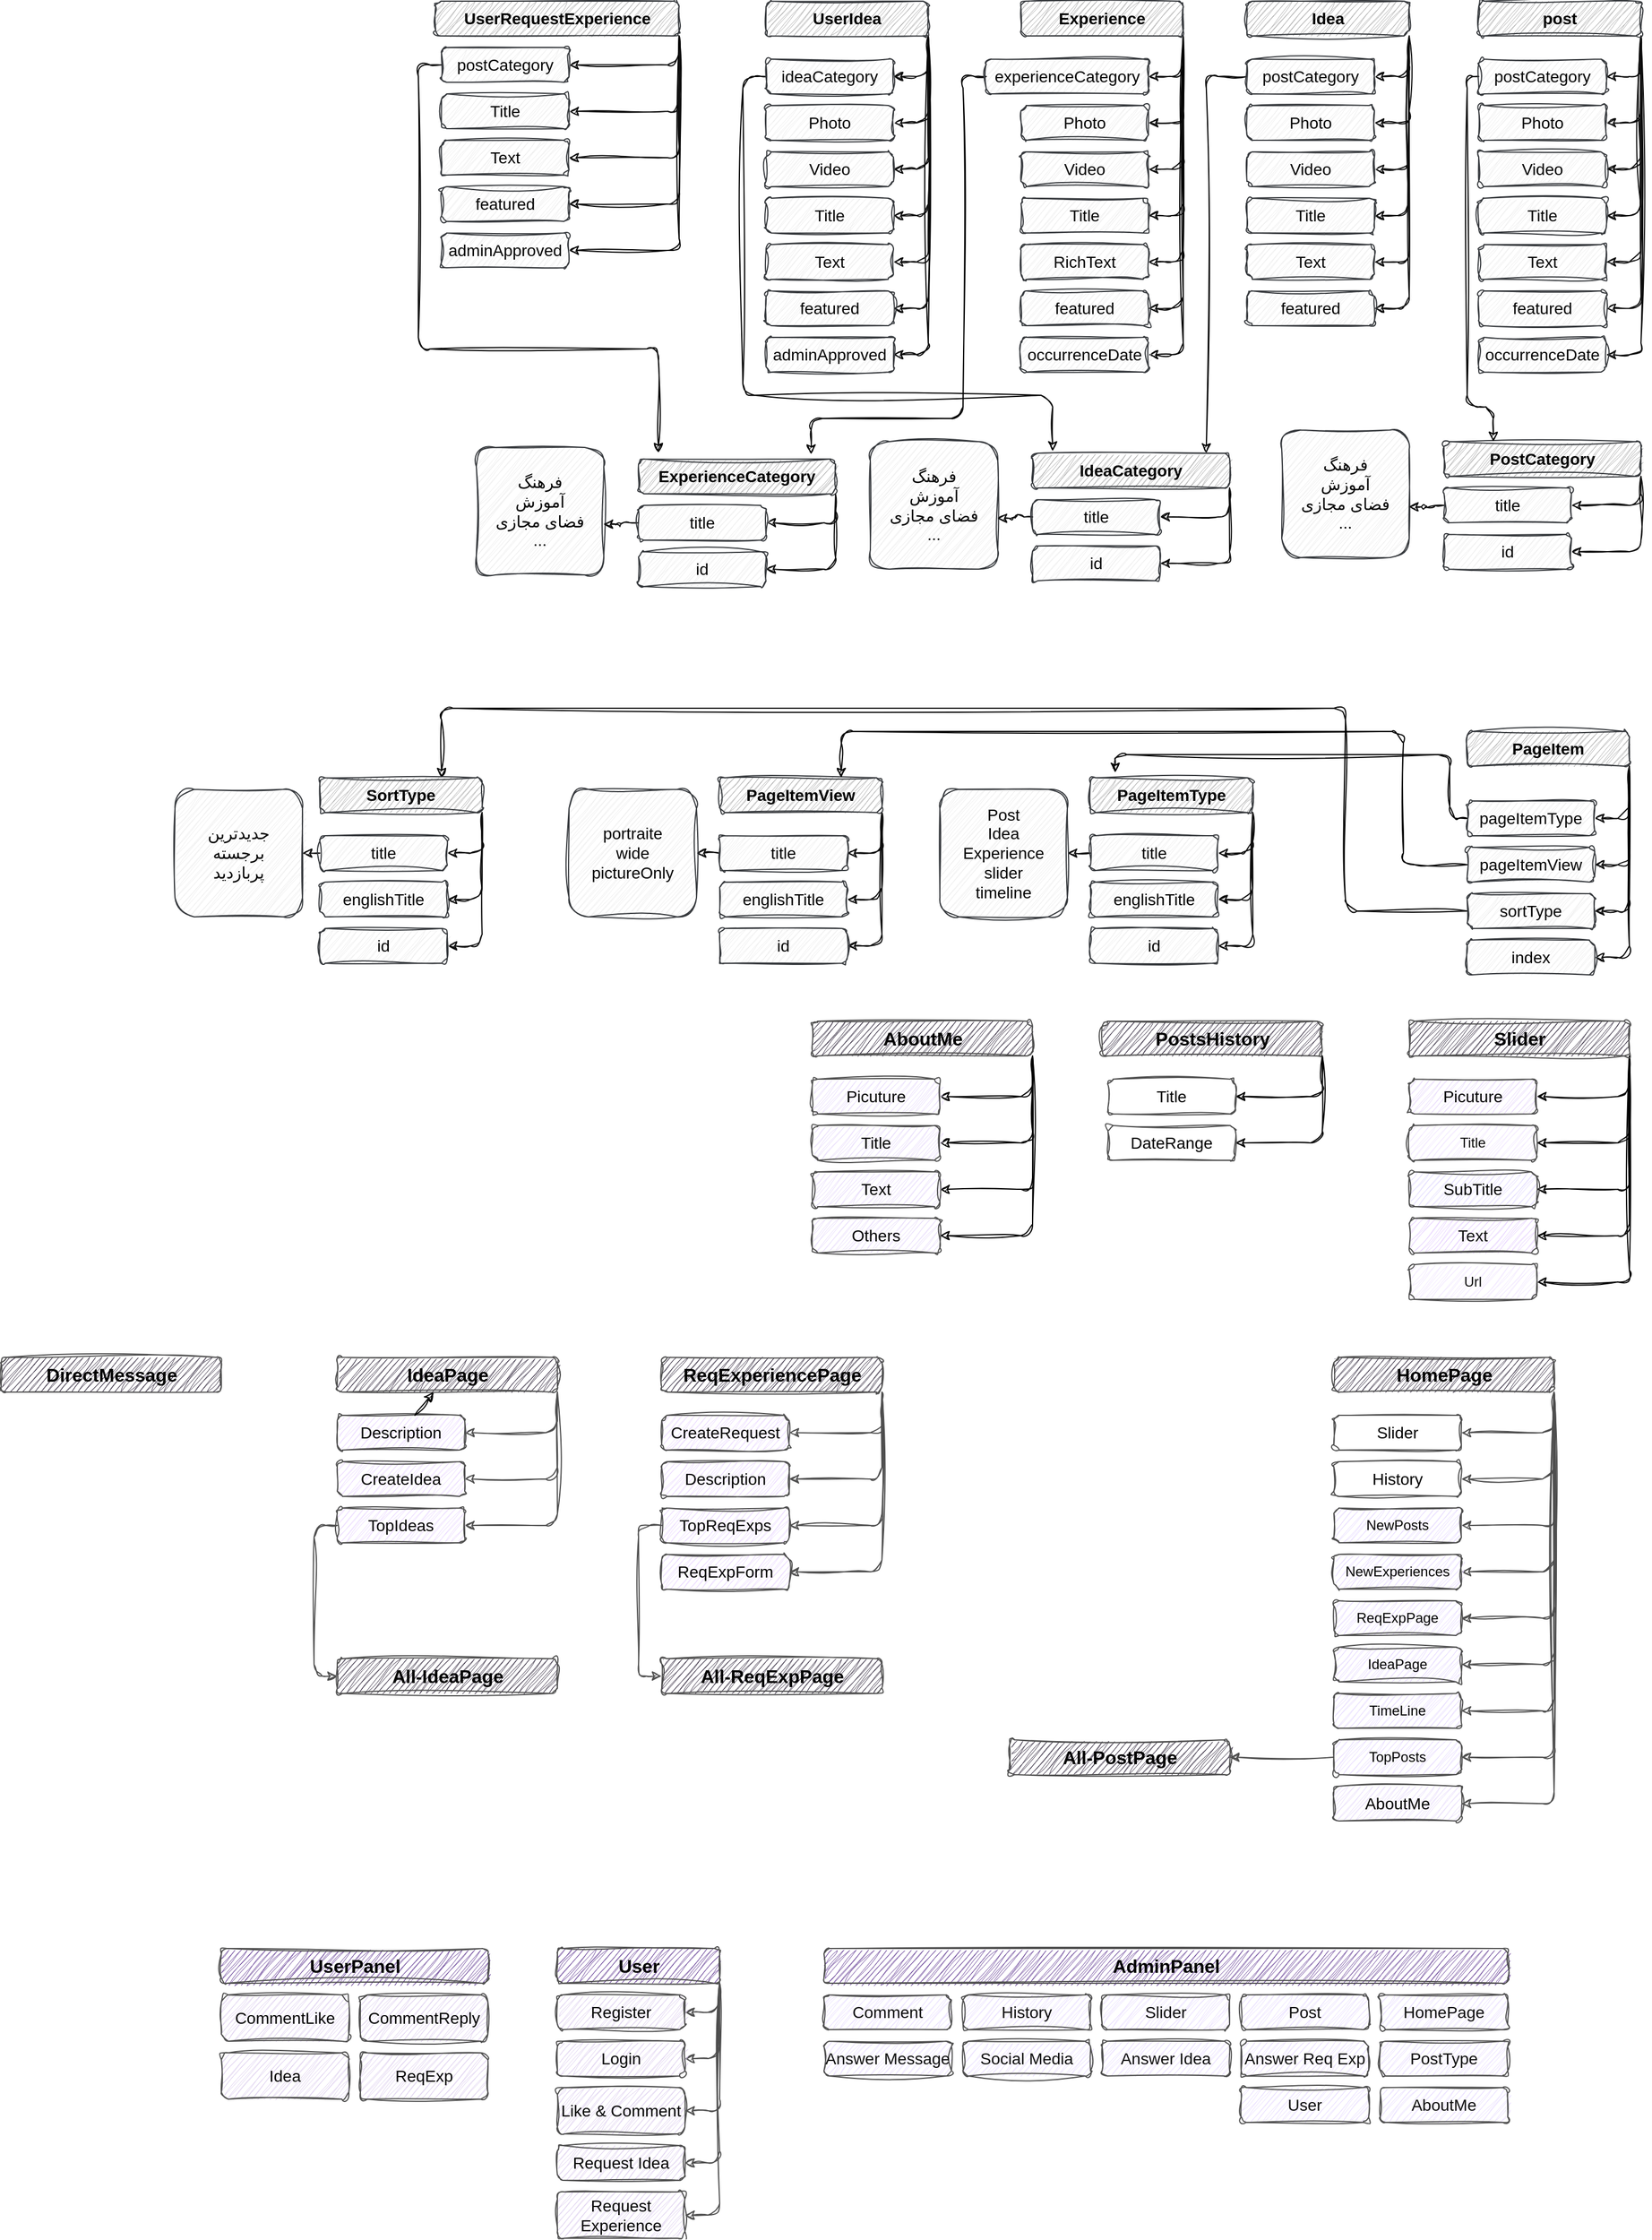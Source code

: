 <mxfile>
    <diagram id="k9-9XXwYsr9B4N6HlESP" name="Page-1">
        <mxGraphModel dx="-2699" dy="711" grid="1" gridSize="10" guides="1" tooltips="1" connect="1" arrows="1" fold="1" page="1" pageScale="1" pageWidth="2000" pageHeight="2000" background="#ffffff" math="0" shadow="0">
            <root>
                <mxCell id="0"/>
                <mxCell id="1" parent="0"/>
                <mxCell id="16" value="فرهنگ&lt;br style=&quot;font-size: 14px;&quot;&gt;آموزش&lt;br style=&quot;font-size: 14px;&quot;&gt;فضای مجازی&lt;br style=&quot;font-size: 14px;&quot;&gt;..." style="whiteSpace=wrap;html=1;rounded=1;sketch=1;curveFitting=1;jiggle=2;strokeColor=#36393d;labelBackgroundColor=none;fillColor=#eeeeee;fontColor=#000000;fontStyle=0;fontSize=14;" parent="1" vertex="1">
                    <mxGeometry x="5645" y="410" width="110" height="110" as="geometry"/>
                </mxCell>
                <mxCell id="42" style="edgeStyle=orthogonalEdgeStyle;html=1;exitX=1;exitY=1;exitDx=0;exitDy=0;entryX=1;entryY=0.5;entryDx=0;entryDy=0;sketch=1;curveFitting=1;jiggle=2;rounded=1;strokeColor=#4f4f4f;" parent="1" source="35" target="39" edge="1">
                    <mxGeometry relative="1" as="geometry"/>
                </mxCell>
                <mxCell id="43" style="edgeStyle=orthogonalEdgeStyle;html=1;exitX=1;exitY=1;exitDx=0;exitDy=0;entryX=1;entryY=0.5;entryDx=0;entryDy=0;sketch=1;curveFitting=1;jiggle=2;rounded=1;strokeColor=#4f4f4f;" parent="1" source="35" target="36" edge="1">
                    <mxGeometry relative="1" as="geometry"/>
                </mxCell>
                <mxCell id="45" style="edgeStyle=orthogonalEdgeStyle;html=1;exitX=1;exitY=1;exitDx=0;exitDy=0;entryX=1;entryY=0.5;entryDx=0;entryDy=0;sketch=1;curveFitting=1;jiggle=2;rounded=1;strokeColor=#4f4f4f;" parent="1" source="35" target="37" edge="1">
                    <mxGeometry relative="1" as="geometry"/>
                </mxCell>
                <mxCell id="169" style="edgeStyle=orthogonalEdgeStyle;html=1;exitX=1;exitY=1;exitDx=0;exitDy=0;entryX=1;entryY=0.5;entryDx=0;entryDy=0;sketch=1;curveFitting=1;jiggle=2;rounded=1;strokeColor=#4f4f4f;" parent="1" source="35" target="168" edge="1">
                    <mxGeometry relative="1" as="geometry"/>
                </mxCell>
                <mxCell id="170" style="edgeStyle=orthogonalEdgeStyle;html=1;exitX=1;exitY=1;exitDx=0;exitDy=0;entryX=1;entryY=0.5;entryDx=0;entryDy=0;sketch=1;curveFitting=1;jiggle=2;rounded=1;strokeColor=#4f4f4f;" parent="1" source="35" target="167" edge="1">
                    <mxGeometry relative="1" as="geometry"/>
                </mxCell>
                <mxCell id="35" value="User" style="html=1;rounded=1;fillColor=#694398;sketch=1;curveFitting=1;jiggle=2;fillStyle=hachure;strokeColor=#4f4f4f;fontSize=16;fontStyle=1;fontColor=#000000;" parent="1" vertex="1">
                    <mxGeometry x="5020" y="1720" width="140" height="30" as="geometry"/>
                </mxCell>
                <mxCell id="36" value="Request Idea" style="whiteSpace=wrap;html=1;rounded=1;sketch=1;curveFitting=1;jiggle=2;strokeColor=#4f4f4f;fillColor=#DFD1F0;fontSize=14;fontColor=#000000;" parent="1" vertex="1">
                    <mxGeometry x="5020" y="1890" width="110" height="30" as="geometry"/>
                </mxCell>
                <mxCell id="37" value="Request Experience" style="whiteSpace=wrap;html=1;rounded=1;sketch=1;curveFitting=1;jiggle=2;strokeColor=#4f4f4f;fillColor=#DFD1F0;fontSize=14;fontColor=#000000;" parent="1" vertex="1">
                    <mxGeometry x="5020" y="1930" width="110" height="40" as="geometry"/>
                </mxCell>
                <mxCell id="39" value="Like &amp;amp; Comment" style="whiteSpace=wrap;html=1;rounded=1;sketch=1;curveFitting=1;jiggle=2;strokeColor=#4f4f4f;fillColor=#DFD1F0;fontSize=14;fontColor=#000000;" parent="1" vertex="1">
                    <mxGeometry x="5020" y="1840" width="110" height="40" as="geometry"/>
                </mxCell>
                <mxCell id="58" style="edgeStyle=orthogonalEdgeStyle;html=1;exitX=1;exitY=1;exitDx=0;exitDy=0;entryX=1;entryY=0.5;entryDx=0;entryDy=0;sketch=1;curveFitting=1;jiggle=2;rounded=1;strokeColor=#4f4f4f;" parent="1" source="60" target="61" edge="1">
                    <mxGeometry relative="1" as="geometry"/>
                </mxCell>
                <mxCell id="59" style="edgeStyle=orthogonalEdgeStyle;html=1;exitX=1;exitY=1;exitDx=0;exitDy=0;entryX=1;entryY=0.5;entryDx=0;entryDy=0;sketch=1;curveFitting=1;jiggle=2;rounded=1;strokeColor=#4f4f4f;" parent="1" source="60" target="62" edge="1">
                    <mxGeometry relative="1" as="geometry"/>
                </mxCell>
                <mxCell id="76" style="edgeStyle=orthogonalEdgeStyle;html=1;exitX=1;exitY=1;exitDx=0;exitDy=0;entryX=1;entryY=0.5;entryDx=0;entryDy=0;sketch=1;curveFitting=1;jiggle=2;rounded=1;strokeColor=#4f4f4f;" parent="1" source="60" target="75" edge="1">
                    <mxGeometry relative="1" as="geometry"/>
                </mxCell>
                <mxCell id="78" style="edgeStyle=orthogonalEdgeStyle;html=1;exitX=1;exitY=1;exitDx=0;exitDy=0;entryX=1;entryY=0.5;entryDx=0;entryDy=0;sketch=1;curveFitting=1;jiggle=2;rounded=1;strokeColor=#4f4f4f;" parent="1" source="60" target="77" edge="1">
                    <mxGeometry relative="1" as="geometry"/>
                </mxCell>
                <mxCell id="84" style="edgeStyle=orthogonalEdgeStyle;html=1;exitX=1;exitY=1;exitDx=0;exitDy=0;entryX=1;entryY=0.5;entryDx=0;entryDy=0;sketch=1;curveFitting=1;jiggle=2;rounded=1;strokeColor=#4f4f4f;" parent="1" source="60" target="79" edge="1">
                    <mxGeometry relative="1" as="geometry"/>
                </mxCell>
                <mxCell id="85" style="edgeStyle=orthogonalEdgeStyle;html=1;exitX=1;exitY=1;exitDx=0;exitDy=0;entryX=1;entryY=0.5;entryDx=0;entryDy=0;sketch=1;curveFitting=1;jiggle=2;rounded=1;strokeColor=#4f4f4f;" parent="1" source="60" target="80" edge="1">
                    <mxGeometry relative="1" as="geometry"/>
                </mxCell>
                <mxCell id="86" style="edgeStyle=orthogonalEdgeStyle;html=1;exitX=1;exitY=1;exitDx=0;exitDy=0;entryX=1;entryY=0.5;entryDx=0;entryDy=0;sketch=1;curveFitting=1;jiggle=2;rounded=1;strokeColor=#4f4f4f;" parent="1" source="60" target="81" edge="1">
                    <mxGeometry relative="1" as="geometry"/>
                </mxCell>
                <mxCell id="87" style="edgeStyle=orthogonalEdgeStyle;html=1;exitX=1;exitY=1;exitDx=0;exitDy=0;entryX=1;entryY=0.5;entryDx=0;entryDy=0;sketch=1;curveFitting=1;jiggle=2;rounded=1;strokeColor=#4f4f4f;" parent="1" source="60" target="82" edge="1">
                    <mxGeometry relative="1" as="geometry"/>
                </mxCell>
                <mxCell id="88" style="edgeStyle=orthogonalEdgeStyle;html=1;exitX=1;exitY=1;exitDx=0;exitDy=0;entryX=1;entryY=0.5;entryDx=0;entryDy=0;sketch=1;curveFitting=1;jiggle=2;rounded=1;strokeColor=#4f4f4f;" parent="1" source="60" target="83" edge="1">
                    <mxGeometry relative="1" as="geometry"/>
                </mxCell>
                <mxCell id="60" value="HomePage" style="html=1;rounded=1;fillColor=#372e42;sketch=1;curveFitting=1;jiggle=2;strokeColor=#4f4f4f;fontSize=16;fontStyle=1;fontColor=#000000;" parent="1" vertex="1">
                    <mxGeometry x="5690" y="1210" width="190" height="30" as="geometry"/>
                </mxCell>
                <mxCell id="61" value="Slider" style="whiteSpace=wrap;html=1;rounded=1;sketch=1;curveFitting=1;jiggle=2;strokeColor=#4f4f4f;fontColor=#000000;fontSize=14;fontStyle=0;fillColor=#FFFFFF;" parent="1" vertex="1">
                    <mxGeometry x="5690" y="1260" width="110" height="30" as="geometry"/>
                </mxCell>
                <mxCell id="62" value="History" style="whiteSpace=wrap;html=1;rounded=1;sketch=1;curveFitting=1;jiggle=2;strokeColor=#4f4f4f;fontColor=#000000;fontSize=14;fontStyle=0;fillColor=#FFFFFF;" parent="1" vertex="1">
                    <mxGeometry x="5690" y="1300" width="110" height="30" as="geometry"/>
                </mxCell>
                <mxCell id="75" value="NewPosts" style="whiteSpace=wrap;html=1;rounded=1;sketch=1;curveFitting=1;jiggle=2;strokeColor=#4f4f4f;fontStyle=0;fontColor=#000000;fillColor=#E7DBFF;" parent="1" vertex="1">
                    <mxGeometry x="5690" y="1340" width="110" height="30" as="geometry"/>
                </mxCell>
                <mxCell id="77" value="NewExperiences" style="whiteSpace=wrap;html=1;rounded=1;sketch=1;curveFitting=1;jiggle=2;strokeColor=#4f4f4f;fontStyle=0;fontColor=#000000;fillColor=#E7DBFF;" parent="1" vertex="1">
                    <mxGeometry x="5690" y="1380" width="110" height="30" as="geometry"/>
                </mxCell>
                <mxCell id="79" value="ReqExpPage" style="whiteSpace=wrap;html=1;rounded=1;sketch=1;curveFitting=1;jiggle=2;strokeColor=#4f4f4f;fontStyle=0;fontColor=#000000;fillColor=#E7DBFF;" parent="1" vertex="1">
                    <mxGeometry x="5690" y="1420" width="110" height="30" as="geometry"/>
                </mxCell>
                <mxCell id="80" value="IdeaPage" style="whiteSpace=wrap;html=1;rounded=1;sketch=1;curveFitting=1;jiggle=2;strokeColor=#4f4f4f;fontStyle=0;fontColor=#000000;fillColor=#E7DBFF;" parent="1" vertex="1">
                    <mxGeometry x="5690" y="1460" width="110" height="30" as="geometry"/>
                </mxCell>
                <mxCell id="81" value="TimeLine" style="whiteSpace=wrap;html=1;rounded=1;sketch=1;curveFitting=1;jiggle=2;strokeColor=#4f4f4f;fontStyle=0;fontColor=#000000;fillColor=#E7DBFF;" parent="1" vertex="1">
                    <mxGeometry x="5690" y="1500" width="110" height="30" as="geometry"/>
                </mxCell>
                <mxCell id="140" style="edgeStyle=orthogonalEdgeStyle;html=1;exitX=0;exitY=0.5;exitDx=0;exitDy=0;entryX=1;entryY=0.5;entryDx=0;entryDy=0;sketch=1;curveFitting=1;jiggle=2;rounded=1;strokeColor=#4f4f4f;" parent="1" source="82" target="139" edge="1">
                    <mxGeometry relative="1" as="geometry"/>
                </mxCell>
                <mxCell id="82" value="TopPosts" style="whiteSpace=wrap;html=1;rounded=1;sketch=1;curveFitting=1;jiggle=2;strokeColor=#4f4f4f;fontStyle=0;fontColor=#000000;fillColor=#E7DBFF;" parent="1" vertex="1">
                    <mxGeometry x="5690" y="1540" width="110" height="30" as="geometry"/>
                </mxCell>
                <mxCell id="83" value="AboutMe" style="whiteSpace=wrap;html=1;rounded=1;sketch=1;curveFitting=1;jiggle=2;strokeColor=#4f4f4f;fillColor=#E8DCFC;fontSize=14;fontStyle=0;fontColor=#000000;" parent="1" vertex="1">
                    <mxGeometry x="5690" y="1580" width="110" height="30" as="geometry"/>
                </mxCell>
                <mxCell id="97" style="edgeStyle=orthogonalEdgeStyle;html=1;exitX=1;exitY=1;exitDx=0;exitDy=0;entryX=1;entryY=0.5;entryDx=0;entryDy=0;sketch=1;curveFitting=1;jiggle=2;rounded=1;strokeColor=#4f4f4f;" parent="1" source="106" target="107" edge="1">
                    <mxGeometry relative="1" as="geometry"/>
                </mxCell>
                <mxCell id="98" style="edgeStyle=orthogonalEdgeStyle;html=1;exitX=1;exitY=1;exitDx=0;exitDy=0;entryX=1;entryY=0.5;entryDx=0;entryDy=0;sketch=1;curveFitting=1;jiggle=2;rounded=1;strokeColor=#4f4f4f;" parent="1" source="106" target="108" edge="1">
                    <mxGeometry relative="1" as="geometry"/>
                </mxCell>
                <mxCell id="99" style="edgeStyle=orthogonalEdgeStyle;html=1;exitX=1;exitY=1;exitDx=0;exitDy=0;entryX=1;entryY=0.5;entryDx=0;entryDy=0;sketch=1;curveFitting=1;jiggle=2;rounded=1;strokeColor=#4f4f4f;" parent="1" source="106" target="109" edge="1">
                    <mxGeometry relative="1" as="geometry"/>
                </mxCell>
                <mxCell id="100" style="edgeStyle=orthogonalEdgeStyle;html=1;exitX=1;exitY=1;exitDx=0;exitDy=0;entryX=1;entryY=0.5;entryDx=0;entryDy=0;sketch=1;curveFitting=1;jiggle=2;rounded=1;strokeColor=#4f4f4f;" parent="1" source="106" target="110" edge="1">
                    <mxGeometry relative="1" as="geometry"/>
                </mxCell>
                <mxCell id="106" value="ReqExperiencePage" style="html=1;rounded=1;fillColor=#372e42;sketch=1;curveFitting=1;jiggle=2;strokeColor=#4f4f4f;fontSize=16;fontStyle=1;fontColor=#000000;" parent="1" vertex="1">
                    <mxGeometry x="5110" y="1210" width="190" height="30" as="geometry"/>
                </mxCell>
                <mxCell id="107" value="CreateRequest" style="whiteSpace=wrap;html=1;rounded=1;sketch=1;curveFitting=1;jiggle=2;strokeColor=#4f4f4f;fillColor=#EBD9FF;fontStyle=0;fontSize=14;fontColor=#000000;" parent="1" vertex="1">
                    <mxGeometry x="5110" y="1260" width="110" height="30" as="geometry"/>
                </mxCell>
                <mxCell id="108" value="Description" style="whiteSpace=wrap;html=1;rounded=1;sketch=1;curveFitting=1;jiggle=2;strokeColor=#4f4f4f;fillColor=#EBD9FF;fontStyle=0;fontSize=14;fontColor=#000000;" parent="1" vertex="1">
                    <mxGeometry x="5110" y="1300" width="110" height="30" as="geometry"/>
                </mxCell>
                <mxCell id="136" style="edgeStyle=orthogonalEdgeStyle;html=1;exitX=0;exitY=0.5;exitDx=0;exitDy=0;entryX=0;entryY=0.5;entryDx=0;entryDy=0;sketch=1;curveFitting=1;jiggle=2;rounded=1;strokeColor=#4f4f4f;" parent="1" source="109" target="135" edge="1">
                    <mxGeometry relative="1" as="geometry">
                        <Array as="points">
                            <mxPoint x="5090" y="1355"/>
                            <mxPoint x="5090" y="1485"/>
                        </Array>
                    </mxGeometry>
                </mxCell>
                <mxCell id="109" value="TopReqExps" style="whiteSpace=wrap;html=1;rounded=1;sketch=1;curveFitting=1;jiggle=2;strokeColor=#4f4f4f;fillColor=#EBD9FF;fontStyle=0;fontSize=14;fontColor=#000000;" parent="1" vertex="1">
                    <mxGeometry x="5110" y="1340" width="110" height="30" as="geometry"/>
                </mxCell>
                <mxCell id="110" value="ReqExpForm" style="whiteSpace=wrap;html=1;rounded=1;sketch=1;curveFitting=1;jiggle=2;strokeColor=#4f4f4f;fillColor=#EBD9FF;fontStyle=0;fontSize=14;fontColor=#000000;" parent="1" vertex="1">
                    <mxGeometry x="5110" y="1380" width="110" height="30" as="geometry"/>
                </mxCell>
                <mxCell id="126" style="edgeStyle=orthogonalEdgeStyle;html=1;exitX=1;exitY=1;exitDx=0;exitDy=0;entryX=1;entryY=0.5;entryDx=0;entryDy=0;sketch=1;curveFitting=1;jiggle=2;rounded=1;strokeColor=#4f4f4f;" parent="1" source="130" target="131" edge="1">
                    <mxGeometry relative="1" as="geometry"/>
                </mxCell>
                <mxCell id="127" style="edgeStyle=orthogonalEdgeStyle;html=1;exitX=1;exitY=1;exitDx=0;exitDy=0;entryX=1;entryY=0.5;entryDx=0;entryDy=0;sketch=1;curveFitting=1;jiggle=2;rounded=1;strokeColor=#4f4f4f;" parent="1" source="130" target="132" edge="1">
                    <mxGeometry relative="1" as="geometry"/>
                </mxCell>
                <mxCell id="128" style="edgeStyle=orthogonalEdgeStyle;html=1;exitX=1;exitY=1;exitDx=0;exitDy=0;entryX=1;entryY=0.5;entryDx=0;entryDy=0;sketch=1;curveFitting=1;jiggle=2;rounded=1;strokeColor=#4f4f4f;" parent="1" source="130" target="133" edge="1">
                    <mxGeometry relative="1" as="geometry"/>
                </mxCell>
                <mxCell id="130" value="IdeaPage" style="html=1;rounded=1;fillColor=#372e42;sketch=1;curveFitting=1;jiggle=2;strokeColor=#4f4f4f;fontSize=16;fontStyle=1;fontColor=#000000;" parent="1" vertex="1">
                    <mxGeometry x="4830" y="1210" width="190" height="30" as="geometry"/>
                </mxCell>
                <mxCell id="131" value="Description" style="whiteSpace=wrap;html=1;rounded=1;sketch=1;curveFitting=1;jiggle=2;strokeColor=#4f4f4f;fillColor=#EBD9FF;fontStyle=0;fontSize=14;fontColor=#000000;" parent="1" vertex="1">
                    <mxGeometry x="4830" y="1260" width="110" height="30" as="geometry"/>
                </mxCell>
                <mxCell id="132" value="CreateIdea" style="whiteSpace=wrap;html=1;rounded=1;sketch=1;curveFitting=1;jiggle=2;strokeColor=#4f4f4f;fillColor=#EBD9FF;fontStyle=0;fontSize=14;fontColor=#000000;" parent="1" vertex="1">
                    <mxGeometry x="4830" y="1300" width="110" height="30" as="geometry"/>
                </mxCell>
                <mxCell id="138" style="edgeStyle=orthogonalEdgeStyle;html=1;exitX=0;exitY=0.5;exitDx=0;exitDy=0;entryX=0;entryY=0.5;entryDx=0;entryDy=0;sketch=1;curveFitting=1;jiggle=2;rounded=1;strokeColor=#4f4f4f;" parent="1" source="133" target="137" edge="1">
                    <mxGeometry relative="1" as="geometry">
                        <Array as="points">
                            <mxPoint x="4810" y="1355"/>
                            <mxPoint x="4810" y="1485"/>
                        </Array>
                    </mxGeometry>
                </mxCell>
                <mxCell id="133" value="TopIdeas" style="whiteSpace=wrap;html=1;rounded=1;sketch=1;curveFitting=1;jiggle=2;strokeColor=#4f4f4f;fillColor=#EBD9FF;fontStyle=0;fontSize=14;fontColor=#000000;" parent="1" vertex="1">
                    <mxGeometry x="4830" y="1340" width="110" height="30" as="geometry"/>
                </mxCell>
                <mxCell id="135" value="All-ReqExpPage" style="html=1;rounded=1;fillColor=#372e42;sketch=1;curveFitting=1;jiggle=2;strokeColor=#4f4f4f;fontSize=16;fontStyle=1;fontColor=#000000;" parent="1" vertex="1">
                    <mxGeometry x="5110" y="1470" width="190" height="30" as="geometry"/>
                </mxCell>
                <mxCell id="137" value="All-IdeaPage" style="html=1;rounded=1;fillColor=#372e42;sketch=1;curveFitting=1;jiggle=2;strokeColor=#4f4f4f;fontSize=16;fontStyle=1;fontColor=#000000;" parent="1" vertex="1">
                    <mxGeometry x="4830" y="1470" width="190" height="30" as="geometry"/>
                </mxCell>
                <mxCell id="139" value="All-PostPage" style="html=1;rounded=1;fillColor=#372e42;sketch=1;curveFitting=1;jiggle=2;strokeColor=#4f4f4f;fontSize=16;fontStyle=1;fontColor=#000000;" parent="1" vertex="1">
                    <mxGeometry x="5410" y="1540" width="190" height="30" as="geometry"/>
                </mxCell>
                <mxCell id="144" value="DirectMessage" style="html=1;rounded=1;fillColor=#372e42;sketch=1;curveFitting=1;jiggle=2;strokeColor=#4f4f4f;fontSize=16;fontStyle=1;fontColor=#000000;" parent="1" vertex="1">
                    <mxGeometry x="4540" y="1210" width="190" height="30" as="geometry"/>
                </mxCell>
                <mxCell id="149" value="AdminPanel" style="html=1;rounded=1;fillColor=#694398;sketch=1;curveFitting=1;jiggle=2;fillStyle=hachure;strokeColor=#4f4f4f;fontSize=16;fontStyle=1;fontColor=#000000;" parent="1" vertex="1">
                    <mxGeometry x="5250" y="1720" width="590" height="30" as="geometry"/>
                </mxCell>
                <mxCell id="150" value="HomePage" style="whiteSpace=wrap;html=1;rounded=1;sketch=1;curveFitting=1;jiggle=2;strokeColor=#4f4f4f;fontSize=14;fontColor=#0D0D0D;fillColor=#E9DEFF;" parent="1" vertex="1">
                    <mxGeometry x="5730" y="1760" width="110" height="30" as="geometry"/>
                </mxCell>
                <mxCell id="151" value="Post" style="whiteSpace=wrap;html=1;rounded=1;sketch=1;curveFitting=1;jiggle=2;strokeColor=#4f4f4f;fontSize=14;fontColor=#0D0D0D;fillColor=#E9DEFF;" parent="1" vertex="1">
                    <mxGeometry x="5610" y="1760" width="110" height="30" as="geometry"/>
                </mxCell>
                <mxCell id="152" value="Slider" style="whiteSpace=wrap;html=1;rounded=1;sketch=1;curveFitting=1;jiggle=2;strokeColor=#4f4f4f;fontSize=14;fontColor=#0D0D0D;fillColor=#E9DEFF;" parent="1" vertex="1">
                    <mxGeometry x="5490" y="1760" width="110" height="30" as="geometry"/>
                </mxCell>
                <mxCell id="153" value="History" style="whiteSpace=wrap;html=1;rounded=1;sketch=1;curveFitting=1;jiggle=2;strokeColor=#4f4f4f;fontSize=14;fontColor=#0D0D0D;fillColor=#E9DEFF;" parent="1" vertex="1">
                    <mxGeometry x="5370" y="1760" width="110" height="30" as="geometry"/>
                </mxCell>
                <mxCell id="154" value="Comment" style="whiteSpace=wrap;html=1;rounded=1;sketch=1;curveFitting=1;jiggle=2;strokeColor=#4f4f4f;fontSize=14;fontColor=#0D0D0D;fillColor=#E9DEFF;" parent="1" vertex="1">
                    <mxGeometry x="5250" y="1760" width="110" height="30" as="geometry"/>
                </mxCell>
                <mxCell id="155" value="Answer Req Exp" style="whiteSpace=wrap;html=1;rounded=1;sketch=1;curveFitting=1;jiggle=2;strokeColor=#4f4f4f;fontSize=14;fontColor=#0D0D0D;fillColor=#E9DEFF;" parent="1" vertex="1">
                    <mxGeometry x="5610" y="1800" width="110" height="30" as="geometry"/>
                </mxCell>
                <mxCell id="156" value="Answer Idea" style="whiteSpace=wrap;html=1;rounded=1;sketch=1;curveFitting=1;jiggle=2;strokeColor=#4f4f4f;fontSize=14;fontColor=#0D0D0D;fillColor=#E9DEFF;" parent="1" vertex="1">
                    <mxGeometry x="5490" y="1800" width="110" height="30" as="geometry"/>
                </mxCell>
                <mxCell id="157" value="UserPanel" style="html=1;rounded=1;fillColor=#694398;sketch=1;curveFitting=1;jiggle=2;fillStyle=hachure;strokeColor=#4f4f4f;fontSize=16;fontStyle=1;fontColor=#000000;" parent="1" vertex="1">
                    <mxGeometry x="4730" y="1720" width="230" height="30" as="geometry"/>
                </mxCell>
                <mxCell id="159" value="Social Media" style="whiteSpace=wrap;html=1;rounded=1;sketch=1;curveFitting=1;jiggle=2;strokeColor=#4f4f4f;fontSize=14;fontColor=#0D0D0D;fillColor=#E9DEFF;" parent="1" vertex="1">
                    <mxGeometry x="5370" y="1800" width="110" height="30" as="geometry"/>
                </mxCell>
                <mxCell id="160" value="Answer Message" style="whiteSpace=wrap;html=1;rounded=1;sketch=1;curveFitting=1;jiggle=2;strokeColor=#4f4f4f;fontSize=14;fontColor=#0D0D0D;fillColor=#E9DEFF;" parent="1" vertex="1">
                    <mxGeometry x="5250" y="1800" width="110" height="30" as="geometry"/>
                </mxCell>
                <mxCell id="161" value="PostType" style="whiteSpace=wrap;html=1;rounded=1;sketch=1;curveFitting=1;jiggle=2;strokeColor=#4f4f4f;fontSize=14;fontColor=#0D0D0D;fillColor=#E9DEFF;" parent="1" vertex="1">
                    <mxGeometry x="5730" y="1800" width="110" height="30" as="geometry"/>
                </mxCell>
                <mxCell id="162" value="CommentReply" style="whiteSpace=wrap;html=1;rounded=1;sketch=1;curveFitting=1;jiggle=2;strokeColor=#4f4f4f;fillColor=#DFD1F0;fontSize=14;fontColor=#000000;" parent="1" vertex="1">
                    <mxGeometry x="4850" y="1760" width="110" height="40" as="geometry"/>
                </mxCell>
                <mxCell id="163" value="CommentLike" style="whiteSpace=wrap;html=1;rounded=1;sketch=1;curveFitting=1;jiggle=2;strokeColor=#4f4f4f;fillColor=#DFD1F0;fontSize=14;fontColor=#000000;" parent="1" vertex="1">
                    <mxGeometry x="4730" y="1760" width="110" height="40" as="geometry"/>
                </mxCell>
                <mxCell id="164" value="ReqExp" style="whiteSpace=wrap;html=1;rounded=1;sketch=1;curveFitting=1;jiggle=2;strokeColor=#4f4f4f;fillColor=#DFD1F0;fontSize=14;fontColor=#000000;" parent="1" vertex="1">
                    <mxGeometry x="4850" y="1810" width="110" height="40" as="geometry"/>
                </mxCell>
                <mxCell id="165" value="Idea" style="whiteSpace=wrap;html=1;rounded=1;sketch=1;curveFitting=1;jiggle=2;strokeColor=#4f4f4f;fillColor=#DFD1F0;fontSize=14;fontColor=#000000;" parent="1" vertex="1">
                    <mxGeometry x="4730" y="1810" width="110" height="40" as="geometry"/>
                </mxCell>
                <mxCell id="166" value="AboutMe" style="whiteSpace=wrap;html=1;rounded=1;sketch=1;curveFitting=1;jiggle=2;strokeColor=#4f4f4f;fontSize=14;fontColor=#0D0D0D;fillColor=#E9DEFF;" parent="1" vertex="1">
                    <mxGeometry x="5730" y="1840" width="110" height="30" as="geometry"/>
                </mxCell>
                <mxCell id="167" value="Register" style="whiteSpace=wrap;html=1;rounded=1;sketch=1;curveFitting=1;jiggle=2;strokeColor=#4f4f4f;fillColor=#DFD1F0;fontSize=14;fontColor=#000000;" parent="1" vertex="1">
                    <mxGeometry x="5020" y="1760" width="110" height="30" as="geometry"/>
                </mxCell>
                <mxCell id="168" value="Login" style="whiteSpace=wrap;html=1;rounded=1;sketch=1;curveFitting=1;jiggle=2;strokeColor=#4f4f4f;fillColor=#DFD1F0;fontSize=14;fontColor=#000000;" parent="1" vertex="1">
                    <mxGeometry x="5020" y="1800" width="110" height="30" as="geometry"/>
                </mxCell>
                <mxCell id="171" value="User" style="whiteSpace=wrap;html=1;rounded=1;sketch=1;curveFitting=1;jiggle=2;strokeColor=#4f4f4f;fontSize=14;fontColor=#0D0D0D;fillColor=#E9DEFF;" parent="1" vertex="1">
                    <mxGeometry x="5610" y="1840" width="110" height="30" as="geometry"/>
                </mxCell>
                <mxCell id="349" value="" style="edgeStyle=none;sketch=1;hachureGap=4;jiggle=2;curveFitting=1;html=1;fontFamily=Architects Daughter;fontSource=https%3A%2F%2Ffonts.googleapis.com%2Fcss%3Ffamily%3DArchitects%2BDaughter;fontSize=16;" parent="1" edge="1">
                    <mxGeometry relative="1" as="geometry">
                        <mxPoint x="4897" y="1260" as="sourcePoint"/>
                        <mxPoint x="4913" y="1240" as="targetPoint"/>
                    </mxGeometry>
                </mxCell>
                <mxCell id="417" style="edgeStyle=orthogonalEdgeStyle;sketch=1;hachureGap=4;jiggle=2;curveFitting=1;html=1;exitX=1;exitY=1;exitDx=0;exitDy=0;entryX=1;entryY=0.5;entryDx=0;entryDy=0;strokeColor=#0D0D0D;fontFamily=Architects Daughter;fontSource=https%3A%2F%2Ffonts.googleapis.com%2Fcss%3Ffamily%3DArchitects%2BDaughter;fontSize=16;" parent="1" source="412" target="415" edge="1">
                    <mxGeometry relative="1" as="geometry"/>
                </mxCell>
                <mxCell id="418" style="edgeStyle=orthogonalEdgeStyle;sketch=1;hachureGap=4;jiggle=2;curveFitting=1;html=1;exitX=1;exitY=1;exitDx=0;exitDy=0;entryX=1;entryY=0.5;entryDx=0;entryDy=0;strokeColor=#0D0D0D;fontFamily=Architects Daughter;fontSource=https%3A%2F%2Ffonts.googleapis.com%2Fcss%3Ffamily%3DArchitects%2BDaughter;fontSize=16;" parent="1" source="412" target="416" edge="1">
                    <mxGeometry relative="1" as="geometry"/>
                </mxCell>
                <mxCell id="412" value="&lt;b&gt;PostCategory&lt;/b&gt;" style="whiteSpace=wrap;html=1;rounded=1;sketch=1;curveFitting=1;jiggle=2;strokeColor=#36393d;labelBackgroundColor=none;fillColor=#b0b0b0;fontColor=#000000;fontStyle=0;fontSize=14;fillStyle=hachure;" parent="1" vertex="1">
                    <mxGeometry x="5785" y="420" width="170" height="30" as="geometry"/>
                </mxCell>
                <mxCell id="436" style="edgeStyle=orthogonalEdgeStyle;sketch=1;hachureGap=4;jiggle=2;curveFitting=1;html=1;exitX=0;exitY=0.5;exitDx=0;exitDy=0;entryX=0.996;entryY=0.602;entryDx=0;entryDy=0;entryPerimeter=0;strokeColor=#0D0D0D;fontFamily=Architects Daughter;fontSource=https%3A%2F%2Ffonts.googleapis.com%2Fcss%3Ffamily%3DArchitects%2BDaughter;fontSize=16;" parent="1" source="415" target="16" edge="1">
                    <mxGeometry relative="1" as="geometry"/>
                </mxCell>
                <mxCell id="415" value="title" style="whiteSpace=wrap;html=1;rounded=1;sketch=1;curveFitting=1;jiggle=2;strokeColor=#36393d;labelBackgroundColor=none;fillColor=#eeeeee;fontColor=#000000;fontStyle=0;fontSize=14;" parent="1" vertex="1">
                    <mxGeometry x="5785" y="460" width="110" height="30" as="geometry"/>
                </mxCell>
                <mxCell id="416" value="id" style="whiteSpace=wrap;html=1;rounded=1;sketch=1;curveFitting=1;jiggle=2;strokeColor=#36393d;labelBackgroundColor=none;fillColor=#eeeeee;fontColor=#000000;fontStyle=0;fontSize=14;" parent="1" vertex="1">
                    <mxGeometry x="5785" y="500" width="110" height="30" as="geometry"/>
                </mxCell>
                <mxCell id="426" style="edgeStyle=orthogonalEdgeStyle;sketch=1;hachureGap=4;jiggle=2;curveFitting=1;html=1;exitX=1;exitY=1;exitDx=0;exitDy=0;entryX=1;entryY=0.5;entryDx=0;entryDy=0;strokeColor=#0D0D0D;fontFamily=Architects Daughter;fontSource=https%3A%2F%2Ffonts.googleapis.com%2Fcss%3Ffamily%3DArchitects%2BDaughter;fontSize=16;" parent="1" source="419" target="425" edge="1">
                    <mxGeometry relative="1" as="geometry"/>
                </mxCell>
                <mxCell id="428" style="edgeStyle=orthogonalEdgeStyle;sketch=1;hachureGap=4;jiggle=2;curveFitting=1;html=1;exitX=1;exitY=1;exitDx=0;exitDy=0;entryX=1;entryY=0.5;entryDx=0;entryDy=0;strokeColor=#0D0D0D;fontFamily=Architects Daughter;fontSource=https%3A%2F%2Ffonts.googleapis.com%2Fcss%3Ffamily%3DArchitects%2BDaughter;fontSize=16;" parent="1" source="419" target="421" edge="1">
                    <mxGeometry relative="1" as="geometry"/>
                </mxCell>
                <mxCell id="429" style="edgeStyle=orthogonalEdgeStyle;sketch=1;hachureGap=4;jiggle=2;curveFitting=1;html=1;exitX=1;exitY=1;exitDx=0;exitDy=0;entryX=1;entryY=0.5;entryDx=0;entryDy=0;strokeColor=#0D0D0D;fontFamily=Architects Daughter;fontSource=https%3A%2F%2Ffonts.googleapis.com%2Fcss%3Ffamily%3DArchitects%2BDaughter;fontSize=16;" parent="1" source="419" target="427" edge="1">
                    <mxGeometry relative="1" as="geometry"/>
                </mxCell>
                <mxCell id="431" style="edgeStyle=orthogonalEdgeStyle;sketch=1;hachureGap=4;jiggle=2;curveFitting=1;html=1;exitX=1;exitY=1;exitDx=0;exitDy=0;entryX=1;entryY=0.5;entryDx=0;entryDy=0;strokeColor=#0D0D0D;fontFamily=Architects Daughter;fontSource=https%3A%2F%2Ffonts.googleapis.com%2Fcss%3Ffamily%3DArchitects%2BDaughter;fontSize=16;" parent="1" source="419" target="430" edge="1">
                    <mxGeometry relative="1" as="geometry"/>
                </mxCell>
                <mxCell id="433" style="edgeStyle=orthogonalEdgeStyle;sketch=1;hachureGap=4;jiggle=2;curveFitting=1;html=1;exitX=1;exitY=1;exitDx=0;exitDy=0;entryX=1;entryY=0.5;entryDx=0;entryDy=0;strokeColor=#0D0D0D;fontFamily=Architects Daughter;fontSource=https%3A%2F%2Ffonts.googleapis.com%2Fcss%3Ffamily%3DArchitects%2BDaughter;fontSize=16;" parent="1" source="419" target="432" edge="1">
                    <mxGeometry relative="1" as="geometry"/>
                </mxCell>
                <mxCell id="487" style="edgeStyle=orthogonalEdgeStyle;sketch=1;hachureGap=4;jiggle=2;curveFitting=1;html=1;exitX=1;exitY=1;exitDx=0;exitDy=0;entryX=1;entryY=0.5;entryDx=0;entryDy=0;strokeColor=#0D0D0D;fontFamily=Architects Daughter;fontSource=https%3A%2F%2Ffonts.googleapis.com%2Fcss%3Ffamily%3DArchitects%2BDaughter;fontSize=16;" parent="1" source="419" target="486" edge="1">
                    <mxGeometry relative="1" as="geometry"/>
                </mxCell>
                <mxCell id="489" style="edgeStyle=orthogonalEdgeStyle;sketch=1;hachureGap=4;jiggle=2;curveFitting=1;html=1;exitX=1;exitY=1;exitDx=0;exitDy=0;entryX=1;entryY=0.5;entryDx=0;entryDy=0;strokeColor=#0D0D0D;fontFamily=Architects Daughter;fontSource=https%3A%2F%2Ffonts.googleapis.com%2Fcss%3Ffamily%3DArchitects%2BDaughter;fontSize=16;" parent="1" source="419" target="488" edge="1">
                    <mxGeometry relative="1" as="geometry"/>
                </mxCell>
                <mxCell id="419" value="&lt;b&gt;post&lt;/b&gt;" style="whiteSpace=wrap;html=1;rounded=1;sketch=1;curveFitting=1;jiggle=2;strokeColor=#36393d;labelBackgroundColor=none;fillColor=#b0b0b0;fontColor=#000000;fontStyle=0;fontSize=14;fillStyle=hachure;" parent="1" vertex="1">
                    <mxGeometry x="5815" y="40" width="140" height="30" as="geometry"/>
                </mxCell>
                <mxCell id="421" value="Photo" style="whiteSpace=wrap;html=1;rounded=1;sketch=1;curveFitting=1;jiggle=2;strokeColor=#36393d;labelBackgroundColor=none;fillColor=#eeeeee;fontColor=#000000;fontStyle=0;fontSize=14;" parent="1" vertex="1">
                    <mxGeometry x="5815" y="130" width="110" height="30" as="geometry"/>
                </mxCell>
                <mxCell id="553" style="edgeStyle=orthogonalEdgeStyle;sketch=1;hachureGap=4;jiggle=2;curveFitting=1;html=1;exitX=0;exitY=0.5;exitDx=0;exitDy=0;entryX=0.25;entryY=0;entryDx=0;entryDy=0;strokeColor=#000000;fontFamily=Architects Daughter;fontSource=https%3A%2F%2Ffonts.googleapis.com%2Fcss%3Ffamily%3DArchitects%2BDaughter;fontSize=16;" parent="1" source="425" target="412" edge="1">
                    <mxGeometry relative="1" as="geometry">
                        <Array as="points">
                            <mxPoint x="5805" y="105"/>
                            <mxPoint x="5805" y="390"/>
                            <mxPoint x="5828" y="390"/>
                        </Array>
                    </mxGeometry>
                </mxCell>
                <mxCell id="425" value="postCategory" style="whiteSpace=wrap;html=1;rounded=1;sketch=1;curveFitting=1;jiggle=2;strokeColor=#36393d;labelBackgroundColor=none;fillColor=#eeeeee;fontColor=#000000;fontStyle=0;fontSize=14;" parent="1" vertex="1">
                    <mxGeometry x="5815" y="90" width="110" height="30" as="geometry"/>
                </mxCell>
                <mxCell id="427" value="Video" style="whiteSpace=wrap;html=1;rounded=1;sketch=1;curveFitting=1;jiggle=2;strokeColor=#36393d;labelBackgroundColor=none;fillColor=#eeeeee;fontColor=#000000;fontStyle=0;fontSize=14;" parent="1" vertex="1">
                    <mxGeometry x="5815" y="170" width="110" height="30" as="geometry"/>
                </mxCell>
                <mxCell id="430" value="Title" style="whiteSpace=wrap;html=1;rounded=1;sketch=1;curveFitting=1;jiggle=2;strokeColor=#36393d;labelBackgroundColor=none;fillColor=#eeeeee;fontColor=#000000;fontStyle=0;fontSize=14;" parent="1" vertex="1">
                    <mxGeometry x="5815" y="210" width="110" height="30" as="geometry"/>
                </mxCell>
                <mxCell id="432" value="Text" style="whiteSpace=wrap;html=1;rounded=1;sketch=1;curveFitting=1;jiggle=2;strokeColor=#36393d;labelBackgroundColor=none;fillColor=#eeeeee;fontColor=#000000;fontStyle=0;fontSize=14;" parent="1" vertex="1">
                    <mxGeometry x="5815" y="250" width="110" height="30" as="geometry"/>
                </mxCell>
                <mxCell id="464" style="edgeStyle=orthogonalEdgeStyle;sketch=1;hachureGap=4;jiggle=2;curveFitting=1;html=1;exitX=1;exitY=1;exitDx=0;exitDy=0;entryX=1;entryY=0.5;entryDx=0;entryDy=0;strokeColor=#0D0D0D;fontFamily=Architects Daughter;fontSource=https%3A%2F%2Ffonts.googleapis.com%2Fcss%3Ffamily%3DArchitects%2BDaughter;fontSize=16;" parent="1" source="460" target="461" edge="1">
                    <mxGeometry relative="1" as="geometry"/>
                </mxCell>
                <mxCell id="465" style="edgeStyle=orthogonalEdgeStyle;sketch=1;hachureGap=4;jiggle=2;curveFitting=1;html=1;exitX=1;exitY=1;exitDx=0;exitDy=0;entryX=1;entryY=0.5;entryDx=0;entryDy=0;strokeColor=#0D0D0D;fontFamily=Architects Daughter;fontSource=https%3A%2F%2Ffonts.googleapis.com%2Fcss%3Ffamily%3DArchitects%2BDaughter;fontSize=16;" parent="1" source="460" target="462" edge="1">
                    <mxGeometry relative="1" as="geometry"/>
                </mxCell>
                <mxCell id="466" style="edgeStyle=orthogonalEdgeStyle;sketch=1;hachureGap=4;jiggle=2;curveFitting=1;html=1;exitX=1;exitY=1;exitDx=0;exitDy=0;entryX=1;entryY=0.5;entryDx=0;entryDy=0;strokeColor=#0D0D0D;fontFamily=Architects Daughter;fontSource=https%3A%2F%2Ffonts.googleapis.com%2Fcss%3Ffamily%3DArchitects%2BDaughter;fontSize=16;" parent="1" source="460" target="463" edge="1">
                    <mxGeometry relative="1" as="geometry"/>
                </mxCell>
                <mxCell id="460" value="&lt;b&gt;PageItemView&lt;/b&gt;" style="whiteSpace=wrap;html=1;rounded=1;sketch=1;curveFitting=1;jiggle=2;strokeColor=#36393d;labelBackgroundColor=none;fillColor=#b0b0b0;fontColor=#000000;fontStyle=0;fontSize=14;fillStyle=hachure;" parent="1" vertex="1">
                    <mxGeometry x="5160" y="710" width="140" height="30" as="geometry"/>
                </mxCell>
                <mxCell id="476" style="edgeStyle=orthogonalEdgeStyle;sketch=1;hachureGap=4;jiggle=2;curveFitting=1;html=1;exitX=0;exitY=0.5;exitDx=0;exitDy=0;entryX=1;entryY=0.5;entryDx=0;entryDy=0;strokeColor=#0D0D0D;fontFamily=Architects Daughter;fontSource=https%3A%2F%2Ffonts.googleapis.com%2Fcss%3Ffamily%3DArchitects%2BDaughter;fontSize=16;" parent="1" source="461" target="474" edge="1">
                    <mxGeometry relative="1" as="geometry"/>
                </mxCell>
                <mxCell id="461" value="title" style="whiteSpace=wrap;html=1;rounded=1;sketch=1;curveFitting=1;jiggle=2;strokeColor=#36393d;labelBackgroundColor=none;fillColor=#eeeeee;fontColor=#000000;fontStyle=0;fontSize=14;" parent="1" vertex="1">
                    <mxGeometry x="5160" y="760" width="110" height="30" as="geometry"/>
                </mxCell>
                <mxCell id="462" value="englishTitle" style="whiteSpace=wrap;html=1;rounded=1;sketch=1;curveFitting=1;jiggle=2;strokeColor=#36393d;labelBackgroundColor=none;fillColor=#eeeeee;fontColor=#000000;fontStyle=0;fontSize=14;" parent="1" vertex="1">
                    <mxGeometry x="5160" y="800" width="110" height="30" as="geometry"/>
                </mxCell>
                <mxCell id="463" value="id" style="whiteSpace=wrap;html=1;rounded=1;sketch=1;curveFitting=1;jiggle=2;strokeColor=#36393d;labelBackgroundColor=none;fillColor=#eeeeee;fontColor=#000000;fontStyle=0;fontSize=14;" parent="1" vertex="1">
                    <mxGeometry x="5160" y="840" width="110" height="30" as="geometry"/>
                </mxCell>
                <mxCell id="467" style="edgeStyle=orthogonalEdgeStyle;sketch=1;hachureGap=4;jiggle=2;curveFitting=1;html=1;exitX=1;exitY=1;exitDx=0;exitDy=0;entryX=1;entryY=0.5;entryDx=0;entryDy=0;strokeColor=#0D0D0D;fontFamily=Architects Daughter;fontSource=https%3A%2F%2Ffonts.googleapis.com%2Fcss%3Ffamily%3DArchitects%2BDaughter;fontSize=16;" parent="1" source="470" target="471" edge="1">
                    <mxGeometry relative="1" as="geometry"/>
                </mxCell>
                <mxCell id="468" style="edgeStyle=orthogonalEdgeStyle;sketch=1;hachureGap=4;jiggle=2;curveFitting=1;html=1;exitX=1;exitY=1;exitDx=0;exitDy=0;entryX=1;entryY=0.5;entryDx=0;entryDy=0;strokeColor=#0D0D0D;fontFamily=Architects Daughter;fontSource=https%3A%2F%2Ffonts.googleapis.com%2Fcss%3Ffamily%3DArchitects%2BDaughter;fontSize=16;" parent="1" source="470" target="472" edge="1">
                    <mxGeometry relative="1" as="geometry"/>
                </mxCell>
                <mxCell id="469" style="edgeStyle=orthogonalEdgeStyle;sketch=1;hachureGap=4;jiggle=2;curveFitting=1;html=1;exitX=1;exitY=1;exitDx=0;exitDy=0;entryX=1;entryY=0.5;entryDx=0;entryDy=0;strokeColor=#0D0D0D;fontFamily=Architects Daughter;fontSource=https%3A%2F%2Ffonts.googleapis.com%2Fcss%3Ffamily%3DArchitects%2BDaughter;fontSize=16;" parent="1" source="470" target="473" edge="1">
                    <mxGeometry relative="1" as="geometry"/>
                </mxCell>
                <mxCell id="587" style="edgeStyle=orthogonalEdgeStyle;sketch=1;hachureGap=4;jiggle=2;curveFitting=1;html=1;exitX=1;exitY=1;exitDx=0;exitDy=0;entryX=1;entryY=0.5;entryDx=0;entryDy=0;strokeColor=#000000;fontFamily=Architects Daughter;fontSource=https%3A%2F%2Ffonts.googleapis.com%2Fcss%3Ffamily%3DArchitects%2BDaughter;fontSize=16;" parent="1" source="470" target="586" edge="1">
                    <mxGeometry relative="1" as="geometry"/>
                </mxCell>
                <mxCell id="470" value="&lt;b&gt;PageItem&lt;br&gt;&lt;/b&gt;" style="whiteSpace=wrap;html=1;rounded=1;sketch=1;curveFitting=1;jiggle=2;strokeColor=#36393d;labelBackgroundColor=none;fillColor=#b0b0b0;fontColor=#000000;fontStyle=0;fontSize=14;fillStyle=hachure;" parent="1" vertex="1">
                    <mxGeometry x="5805" y="670" width="140" height="30" as="geometry"/>
                </mxCell>
                <mxCell id="583" style="edgeStyle=orthogonalEdgeStyle;sketch=1;hachureGap=4;jiggle=2;curveFitting=1;html=1;exitX=0;exitY=0.5;exitDx=0;exitDy=0;entryX=0.152;entryY=-0.149;entryDx=0;entryDy=0;entryPerimeter=0;strokeColor=#000000;fontFamily=Architects Daughter;fontSource=https%3A%2F%2Ffonts.googleapis.com%2Fcss%3Ffamily%3DArchitects%2BDaughter;fontSize=16;" parent="1" source="471" target="576" edge="1">
                    <mxGeometry relative="1" as="geometry">
                        <Array as="points">
                            <mxPoint x="5790" y="745"/>
                            <mxPoint x="5790" y="690"/>
                            <mxPoint x="5501" y="690"/>
                        </Array>
                    </mxGeometry>
                </mxCell>
                <mxCell id="471" value="pageItemType" style="whiteSpace=wrap;html=1;rounded=1;sketch=1;curveFitting=1;jiggle=2;strokeColor=#36393d;labelBackgroundColor=none;fillColor=#eeeeee;fontColor=#000000;fontStyle=0;fontSize=14;" parent="1" vertex="1">
                    <mxGeometry x="5805" y="730" width="110" height="30" as="geometry"/>
                </mxCell>
                <mxCell id="584" style="edgeStyle=orthogonalEdgeStyle;sketch=1;hachureGap=4;jiggle=2;curveFitting=1;html=1;exitX=0;exitY=0.5;exitDx=0;exitDy=0;entryX=0.75;entryY=0;entryDx=0;entryDy=0;strokeColor=#000000;fontFamily=Architects Daughter;fontSource=https%3A%2F%2Ffonts.googleapis.com%2Fcss%3Ffamily%3DArchitects%2BDaughter;fontSize=16;" parent="1" source="472" target="460" edge="1">
                    <mxGeometry relative="1" as="geometry">
                        <Array as="points">
                            <mxPoint x="5750" y="785"/>
                            <mxPoint x="5750" y="670"/>
                            <mxPoint x="5265" y="670"/>
                        </Array>
                    </mxGeometry>
                </mxCell>
                <mxCell id="472" value="pageItemView" style="whiteSpace=wrap;html=1;rounded=1;sketch=1;curveFitting=1;jiggle=2;strokeColor=#36393d;labelBackgroundColor=none;fillColor=#eeeeee;fontColor=#000000;fontStyle=0;fontSize=14;" parent="1" vertex="1">
                    <mxGeometry x="5805" y="770" width="110" height="30" as="geometry"/>
                </mxCell>
                <mxCell id="585" style="edgeStyle=orthogonalEdgeStyle;sketch=1;hachureGap=4;jiggle=2;curveFitting=1;html=1;exitX=0;exitY=0.5;exitDx=0;exitDy=0;entryX=0.75;entryY=0;entryDx=0;entryDy=0;strokeColor=#000000;fontFamily=Architects Daughter;fontSource=https%3A%2F%2Ffonts.googleapis.com%2Fcss%3Ffamily%3DArchitects%2BDaughter;fontSize=16;" parent="1" source="473" target="480" edge="1">
                    <mxGeometry relative="1" as="geometry">
                        <Array as="points">
                            <mxPoint x="5700" y="825"/>
                            <mxPoint x="5700" y="650"/>
                            <mxPoint x="4920" y="650"/>
                        </Array>
                    </mxGeometry>
                </mxCell>
                <mxCell id="473" value="sortType" style="whiteSpace=wrap;html=1;rounded=1;sketch=1;curveFitting=1;jiggle=2;strokeColor=#36393d;labelBackgroundColor=none;fillColor=#eeeeee;fontColor=#000000;fontStyle=0;fontSize=14;" parent="1" vertex="1">
                    <mxGeometry x="5805" y="810" width="110" height="30" as="geometry"/>
                </mxCell>
                <mxCell id="474" value="portraite&lt;br&gt;wide&lt;br&gt;pictureOnly" style="whiteSpace=wrap;html=1;rounded=1;sketch=1;curveFitting=1;jiggle=2;strokeColor=#36393d;labelBackgroundColor=none;fillColor=#eeeeee;fontColor=#000000;fontStyle=0;fontSize=14;" parent="1" vertex="1">
                    <mxGeometry x="5030" y="720" width="110" height="110" as="geometry"/>
                </mxCell>
                <mxCell id="477" style="edgeStyle=orthogonalEdgeStyle;sketch=1;hachureGap=4;jiggle=2;curveFitting=1;html=1;exitX=1;exitY=1;exitDx=0;exitDy=0;entryX=1;entryY=0.5;entryDx=0;entryDy=0;strokeColor=#0D0D0D;fontFamily=Architects Daughter;fontSource=https%3A%2F%2Ffonts.googleapis.com%2Fcss%3Ffamily%3DArchitects%2BDaughter;fontSize=16;" parent="1" source="480" target="482" edge="1">
                    <mxGeometry relative="1" as="geometry"/>
                </mxCell>
                <mxCell id="478" style="edgeStyle=orthogonalEdgeStyle;sketch=1;hachureGap=4;jiggle=2;curveFitting=1;html=1;exitX=1;exitY=1;exitDx=0;exitDy=0;entryX=1;entryY=0.5;entryDx=0;entryDy=0;strokeColor=#0D0D0D;fontFamily=Architects Daughter;fontSource=https%3A%2F%2Ffonts.googleapis.com%2Fcss%3Ffamily%3DArchitects%2BDaughter;fontSize=16;" parent="1" source="480" target="483" edge="1">
                    <mxGeometry relative="1" as="geometry"/>
                </mxCell>
                <mxCell id="479" style="edgeStyle=orthogonalEdgeStyle;sketch=1;hachureGap=4;jiggle=2;curveFitting=1;html=1;exitX=1;exitY=1;exitDx=0;exitDy=0;entryX=1;entryY=0.5;entryDx=0;entryDy=0;strokeColor=#0D0D0D;fontFamily=Architects Daughter;fontSource=https%3A%2F%2Ffonts.googleapis.com%2Fcss%3Ffamily%3DArchitects%2BDaughter;fontSize=16;" parent="1" source="480" target="484" edge="1">
                    <mxGeometry relative="1" as="geometry"/>
                </mxCell>
                <mxCell id="480" value="&lt;b&gt;SortType&lt;/b&gt;" style="whiteSpace=wrap;html=1;rounded=1;sketch=1;curveFitting=1;jiggle=2;strokeColor=#36393d;labelBackgroundColor=none;fillColor=#b0b0b0;fontColor=#000000;fontStyle=0;fontSize=14;fillStyle=hachure;" parent="1" vertex="1">
                    <mxGeometry x="4815" y="710" width="140" height="30" as="geometry"/>
                </mxCell>
                <mxCell id="481" style="edgeStyle=orthogonalEdgeStyle;sketch=1;hachureGap=4;jiggle=2;curveFitting=1;html=1;exitX=0;exitY=0.5;exitDx=0;exitDy=0;entryX=1;entryY=0.5;entryDx=0;entryDy=0;strokeColor=#0D0D0D;fontFamily=Architects Daughter;fontSource=https%3A%2F%2Ffonts.googleapis.com%2Fcss%3Ffamily%3DArchitects%2BDaughter;fontSize=16;" parent="1" source="482" target="485" edge="1">
                    <mxGeometry relative="1" as="geometry"/>
                </mxCell>
                <mxCell id="482" value="title" style="whiteSpace=wrap;html=1;rounded=1;sketch=1;curveFitting=1;jiggle=2;strokeColor=#36393d;labelBackgroundColor=none;fillColor=#eeeeee;fontColor=#000000;fontStyle=0;fontSize=14;" parent="1" vertex="1">
                    <mxGeometry x="4815" y="760" width="110" height="30" as="geometry"/>
                </mxCell>
                <mxCell id="483" value="englishTitle" style="whiteSpace=wrap;html=1;rounded=1;sketch=1;curveFitting=1;jiggle=2;strokeColor=#36393d;labelBackgroundColor=none;fillColor=#eeeeee;fontColor=#000000;fontStyle=0;fontSize=14;" parent="1" vertex="1">
                    <mxGeometry x="4815" y="800" width="110" height="30" as="geometry"/>
                </mxCell>
                <mxCell id="484" value="id" style="whiteSpace=wrap;html=1;rounded=1;sketch=1;curveFitting=1;jiggle=2;strokeColor=#36393d;labelBackgroundColor=none;fillColor=#eeeeee;fontColor=#000000;fontStyle=0;fontSize=14;" parent="1" vertex="1">
                    <mxGeometry x="4815" y="840" width="110" height="30" as="geometry"/>
                </mxCell>
                <mxCell id="485" value="جدیدترین&lt;br&gt;برجسته&lt;br&gt;پربازدید&lt;br&gt;" style="whiteSpace=wrap;html=1;rounded=1;sketch=1;curveFitting=1;jiggle=2;strokeColor=#36393d;labelBackgroundColor=none;fillColor=#eeeeee;fontColor=#000000;fontStyle=0;fontSize=14;" parent="1" vertex="1">
                    <mxGeometry x="4690" y="720" width="110" height="110" as="geometry"/>
                </mxCell>
                <mxCell id="486" value="featured" style="whiteSpace=wrap;html=1;rounded=1;sketch=1;curveFitting=1;jiggle=2;strokeColor=#36393d;labelBackgroundColor=none;fillColor=#eeeeee;fontColor=#000000;fontStyle=0;fontSize=14;" parent="1" vertex="1">
                    <mxGeometry x="5815" y="290" width="110" height="30" as="geometry"/>
                </mxCell>
                <mxCell id="488" value="occurrenceDate" style="whiteSpace=wrap;html=1;rounded=1;sketch=1;curveFitting=1;jiggle=2;strokeColor=#36393d;labelBackgroundColor=none;fillColor=#eeeeee;fontColor=#000000;fontStyle=0;fontSize=14;" parent="1" vertex="1">
                    <mxGeometry x="5815" y="330" width="110" height="30" as="geometry"/>
                </mxCell>
                <mxCell id="491" style="edgeStyle=orthogonalEdgeStyle;sketch=1;hachureGap=4;jiggle=2;curveFitting=1;html=1;exitX=1;exitY=1;exitDx=0;exitDy=0;entryX=1;entryY=0.5;entryDx=0;entryDy=0;strokeColor=#0D0D0D;fontFamily=Architects Daughter;fontSource=https%3A%2F%2Ffonts.googleapis.com%2Fcss%3Ffamily%3DArchitects%2BDaughter;fontSize=16;" parent="1" source="498" target="501" edge="1">
                    <mxGeometry relative="1" as="geometry"/>
                </mxCell>
                <mxCell id="492" style="edgeStyle=orthogonalEdgeStyle;sketch=1;hachureGap=4;jiggle=2;curveFitting=1;html=1;exitX=1;exitY=1;exitDx=0;exitDy=0;entryX=1;entryY=0.5;entryDx=0;entryDy=0;strokeColor=#0D0D0D;fontFamily=Architects Daughter;fontSource=https%3A%2F%2Ffonts.googleapis.com%2Fcss%3Ffamily%3DArchitects%2BDaughter;fontSize=16;" parent="1" source="498" target="499" edge="1">
                    <mxGeometry relative="1" as="geometry"/>
                </mxCell>
                <mxCell id="493" style="edgeStyle=orthogonalEdgeStyle;sketch=1;hachureGap=4;jiggle=2;curveFitting=1;html=1;exitX=1;exitY=1;exitDx=0;exitDy=0;entryX=1;entryY=0.5;entryDx=0;entryDy=0;strokeColor=#0D0D0D;fontFamily=Architects Daughter;fontSource=https%3A%2F%2Ffonts.googleapis.com%2Fcss%3Ffamily%3DArchitects%2BDaughter;fontSize=16;" parent="1" source="498" target="502" edge="1">
                    <mxGeometry relative="1" as="geometry"/>
                </mxCell>
                <mxCell id="494" style="edgeStyle=orthogonalEdgeStyle;sketch=1;hachureGap=4;jiggle=2;curveFitting=1;html=1;exitX=1;exitY=1;exitDx=0;exitDy=0;entryX=1;entryY=0.5;entryDx=0;entryDy=0;strokeColor=#0D0D0D;fontFamily=Architects Daughter;fontSource=https%3A%2F%2Ffonts.googleapis.com%2Fcss%3Ffamily%3DArchitects%2BDaughter;fontSize=16;" parent="1" source="498" target="503" edge="1">
                    <mxGeometry relative="1" as="geometry"/>
                </mxCell>
                <mxCell id="495" style="edgeStyle=orthogonalEdgeStyle;sketch=1;hachureGap=4;jiggle=2;curveFitting=1;html=1;exitX=1;exitY=1;exitDx=0;exitDy=0;entryX=1;entryY=0.5;entryDx=0;entryDy=0;strokeColor=#0D0D0D;fontFamily=Architects Daughter;fontSource=https%3A%2F%2Ffonts.googleapis.com%2Fcss%3Ffamily%3DArchitects%2BDaughter;fontSize=16;" parent="1" source="498" target="504" edge="1">
                    <mxGeometry relative="1" as="geometry"/>
                </mxCell>
                <mxCell id="496" style="edgeStyle=orthogonalEdgeStyle;sketch=1;hachureGap=4;jiggle=2;curveFitting=1;html=1;exitX=1;exitY=1;exitDx=0;exitDy=0;entryX=1;entryY=0.5;entryDx=0;entryDy=0;strokeColor=#0D0D0D;fontFamily=Architects Daughter;fontSource=https%3A%2F%2Ffonts.googleapis.com%2Fcss%3Ffamily%3DArchitects%2BDaughter;fontSize=16;" parent="1" source="498" target="505" edge="1">
                    <mxGeometry relative="1" as="geometry"/>
                </mxCell>
                <mxCell id="498" value="&lt;b&gt;Idea&lt;/b&gt;" style="whiteSpace=wrap;html=1;rounded=1;sketch=1;curveFitting=1;jiggle=2;strokeColor=#36393d;labelBackgroundColor=none;fillColor=#b0b0b0;fontColor=#000000;fontStyle=0;fontSize=14;fillStyle=hachure;" parent="1" vertex="1">
                    <mxGeometry x="5615" y="40" width="140" height="30" as="geometry"/>
                </mxCell>
                <mxCell id="499" value="Photo" style="whiteSpace=wrap;html=1;rounded=1;sketch=1;curveFitting=1;jiggle=2;strokeColor=#36393d;labelBackgroundColor=none;fillColor=#eeeeee;fontColor=#000000;fontStyle=0;fontSize=14;" parent="1" vertex="1">
                    <mxGeometry x="5615" y="130" width="110" height="30" as="geometry"/>
                </mxCell>
                <mxCell id="561" style="edgeStyle=orthogonalEdgeStyle;sketch=1;hachureGap=4;jiggle=2;curveFitting=1;html=1;exitX=0;exitY=0.5;exitDx=0;exitDy=0;entryX=0.882;entryY=0;entryDx=0;entryDy=0;entryPerimeter=0;strokeColor=#000000;fontFamily=Architects Daughter;fontSource=https%3A%2F%2Ffonts.googleapis.com%2Fcss%3Ffamily%3DArchitects%2BDaughter;fontSize=16;" parent="1" source="501" target="557" edge="1">
                    <mxGeometry relative="1" as="geometry"/>
                </mxCell>
                <mxCell id="501" value="postCategory" style="whiteSpace=wrap;html=1;rounded=1;sketch=1;curveFitting=1;jiggle=2;strokeColor=#36393d;labelBackgroundColor=none;fillColor=#eeeeee;fontColor=#000000;fontStyle=0;fontSize=14;" parent="1" vertex="1">
                    <mxGeometry x="5615" y="90" width="110" height="30" as="geometry"/>
                </mxCell>
                <mxCell id="502" value="Video" style="whiteSpace=wrap;html=1;rounded=1;sketch=1;curveFitting=1;jiggle=2;strokeColor=#36393d;labelBackgroundColor=none;fillColor=#eeeeee;fontColor=#000000;fontStyle=0;fontSize=14;" parent="1" vertex="1">
                    <mxGeometry x="5615" y="170" width="110" height="30" as="geometry"/>
                </mxCell>
                <mxCell id="503" value="Title" style="whiteSpace=wrap;html=1;rounded=1;sketch=1;curveFitting=1;jiggle=2;strokeColor=#36393d;labelBackgroundColor=none;fillColor=#eeeeee;fontColor=#000000;fontStyle=0;fontSize=14;" parent="1" vertex="1">
                    <mxGeometry x="5615" y="210" width="110" height="30" as="geometry"/>
                </mxCell>
                <mxCell id="504" value="Text" style="whiteSpace=wrap;html=1;rounded=1;sketch=1;curveFitting=1;jiggle=2;strokeColor=#36393d;labelBackgroundColor=none;fillColor=#eeeeee;fontColor=#000000;fontStyle=0;fontSize=14;" parent="1" vertex="1">
                    <mxGeometry x="5615" y="250" width="110" height="30" as="geometry"/>
                </mxCell>
                <mxCell id="505" value="featured" style="whiteSpace=wrap;html=1;rounded=1;sketch=1;curveFitting=1;jiggle=2;strokeColor=#36393d;labelBackgroundColor=none;fillColor=#eeeeee;fontColor=#000000;fontStyle=0;fontSize=14;" parent="1" vertex="1">
                    <mxGeometry x="5615" y="290" width="110" height="30" as="geometry"/>
                </mxCell>
                <mxCell id="507" style="edgeStyle=orthogonalEdgeStyle;sketch=1;hachureGap=4;jiggle=2;curveFitting=1;html=1;exitX=1;exitY=1;exitDx=0;exitDy=0;entryX=1;entryY=0.5;entryDx=0;entryDy=0;strokeColor=#0D0D0D;fontFamily=Architects Daughter;fontSource=https%3A%2F%2Ffonts.googleapis.com%2Fcss%3Ffamily%3DArchitects%2BDaughter;fontSize=16;" parent="1" source="513" target="515" edge="1">
                    <mxGeometry relative="1" as="geometry"/>
                </mxCell>
                <mxCell id="508" style="edgeStyle=orthogonalEdgeStyle;sketch=1;hachureGap=4;jiggle=2;curveFitting=1;html=1;exitX=1;exitY=1;exitDx=0;exitDy=0;entryX=1;entryY=0.5;entryDx=0;entryDy=0;strokeColor=#0D0D0D;fontFamily=Architects Daughter;fontSource=https%3A%2F%2Ffonts.googleapis.com%2Fcss%3Ffamily%3DArchitects%2BDaughter;fontSize=16;" parent="1" source="513" target="514" edge="1">
                    <mxGeometry relative="1" as="geometry"/>
                </mxCell>
                <mxCell id="509" style="edgeStyle=orthogonalEdgeStyle;sketch=1;hachureGap=4;jiggle=2;curveFitting=1;html=1;exitX=1;exitY=1;exitDx=0;exitDy=0;entryX=1;entryY=0.5;entryDx=0;entryDy=0;strokeColor=#0D0D0D;fontFamily=Architects Daughter;fontSource=https%3A%2F%2Ffonts.googleapis.com%2Fcss%3Ffamily%3DArchitects%2BDaughter;fontSize=16;" parent="1" source="513" target="516" edge="1">
                    <mxGeometry relative="1" as="geometry"/>
                </mxCell>
                <mxCell id="510" style="edgeStyle=orthogonalEdgeStyle;sketch=1;hachureGap=4;jiggle=2;curveFitting=1;html=1;exitX=1;exitY=1;exitDx=0;exitDy=0;entryX=1;entryY=0.5;entryDx=0;entryDy=0;strokeColor=#0D0D0D;fontFamily=Architects Daughter;fontSource=https%3A%2F%2Ffonts.googleapis.com%2Fcss%3Ffamily%3DArchitects%2BDaughter;fontSize=16;" parent="1" source="513" target="517" edge="1">
                    <mxGeometry relative="1" as="geometry"/>
                </mxCell>
                <mxCell id="511" style="edgeStyle=orthogonalEdgeStyle;sketch=1;hachureGap=4;jiggle=2;curveFitting=1;html=1;exitX=1;exitY=1;exitDx=0;exitDy=0;entryX=1;entryY=0.5;entryDx=0;entryDy=0;strokeColor=#0D0D0D;fontFamily=Architects Daughter;fontSource=https%3A%2F%2Ffonts.googleapis.com%2Fcss%3Ffamily%3DArchitects%2BDaughter;fontSize=16;" parent="1" source="513" target="518" edge="1">
                    <mxGeometry relative="1" as="geometry"/>
                </mxCell>
                <mxCell id="512" style="edgeStyle=orthogonalEdgeStyle;sketch=1;hachureGap=4;jiggle=2;curveFitting=1;html=1;exitX=1;exitY=1;exitDx=0;exitDy=0;entryX=1;entryY=0.5;entryDx=0;entryDy=0;strokeColor=#0D0D0D;fontFamily=Architects Daughter;fontSource=https%3A%2F%2Ffonts.googleapis.com%2Fcss%3Ffamily%3DArchitects%2BDaughter;fontSize=16;" parent="1" source="513" target="519" edge="1">
                    <mxGeometry relative="1" as="geometry"/>
                </mxCell>
                <mxCell id="522" style="edgeStyle=orthogonalEdgeStyle;sketch=1;hachureGap=4;jiggle=2;curveFitting=1;html=1;exitX=1;exitY=1;exitDx=0;exitDy=0;entryX=1;entryY=0.5;entryDx=0;entryDy=0;fontFamily=Architects Daughter;fontSource=https%3A%2F%2Ffonts.googleapis.com%2Fcss%3Ffamily%3DArchitects%2BDaughter;fontSize=16;strokeColor=#000000;" parent="1" source="513" target="520" edge="1">
                    <mxGeometry relative="1" as="geometry"/>
                </mxCell>
                <mxCell id="513" value="&lt;b&gt;Experience&lt;/b&gt;" style="whiteSpace=wrap;html=1;rounded=1;sketch=1;curveFitting=1;jiggle=2;strokeColor=#36393d;labelBackgroundColor=none;fillColor=#b0b0b0;fontColor=#000000;fontStyle=0;fontSize=14;fillStyle=hachure;" parent="1" vertex="1">
                    <mxGeometry x="5420" y="40" width="140" height="30" as="geometry"/>
                </mxCell>
                <mxCell id="514" value="Photo" style="whiteSpace=wrap;html=1;rounded=1;sketch=1;curveFitting=1;jiggle=2;strokeColor=#36393d;labelBackgroundColor=none;fillColor=#eeeeee;fontColor=#000000;fontStyle=0;fontSize=14;" parent="1" vertex="1">
                    <mxGeometry x="5420" y="130" width="110" height="30" as="geometry"/>
                </mxCell>
                <mxCell id="569" style="edgeStyle=orthogonalEdgeStyle;sketch=1;hachureGap=4;jiggle=2;curveFitting=1;html=1;exitX=0;exitY=0.5;exitDx=0;exitDy=0;entryX=0.876;entryY=-0.135;entryDx=0;entryDy=0;entryPerimeter=0;strokeColor=#000000;fontFamily=Architects Daughter;fontSource=https%3A%2F%2Ffonts.googleapis.com%2Fcss%3Ffamily%3DArchitects%2BDaughter;fontSize=16;" parent="1" source="515" target="565" edge="1">
                    <mxGeometry relative="1" as="geometry">
                        <Array as="points">
                            <mxPoint x="5370" y="105"/>
                            <mxPoint x="5370" y="400"/>
                            <mxPoint x="5239" y="400"/>
                        </Array>
                    </mxGeometry>
                </mxCell>
                <mxCell id="515" value="experienceCategory" style="whiteSpace=wrap;html=1;rounded=1;sketch=1;curveFitting=1;jiggle=2;strokeColor=#36393d;labelBackgroundColor=none;fillColor=#eeeeee;fontColor=#000000;fontStyle=0;fontSize=14;" parent="1" vertex="1">
                    <mxGeometry x="5390" y="90" width="140" height="30" as="geometry"/>
                </mxCell>
                <mxCell id="516" value="Video" style="whiteSpace=wrap;html=1;rounded=1;sketch=1;curveFitting=1;jiggle=2;strokeColor=#36393d;labelBackgroundColor=none;fillColor=#eeeeee;fontColor=#000000;fontStyle=0;fontSize=14;" parent="1" vertex="1">
                    <mxGeometry x="5420" y="170" width="110" height="30" as="geometry"/>
                </mxCell>
                <mxCell id="517" value="Title" style="whiteSpace=wrap;html=1;rounded=1;sketch=1;curveFitting=1;jiggle=2;strokeColor=#36393d;labelBackgroundColor=none;fillColor=#eeeeee;fontColor=#000000;fontStyle=0;fontSize=14;" parent="1" vertex="1">
                    <mxGeometry x="5420" y="210" width="110" height="30" as="geometry"/>
                </mxCell>
                <mxCell id="518" value="RichText" style="whiteSpace=wrap;html=1;rounded=1;sketch=1;curveFitting=1;jiggle=2;strokeColor=#36393d;labelBackgroundColor=none;fillColor=#eeeeee;fontColor=#000000;fontStyle=0;fontSize=14;" parent="1" vertex="1">
                    <mxGeometry x="5420" y="250" width="110" height="30" as="geometry"/>
                </mxCell>
                <mxCell id="519" value="featured" style="whiteSpace=wrap;html=1;rounded=1;sketch=1;curveFitting=1;jiggle=2;strokeColor=#36393d;labelBackgroundColor=none;fillColor=#eeeeee;fontColor=#000000;fontStyle=0;fontSize=14;" parent="1" vertex="1">
                    <mxGeometry x="5420" y="290" width="110" height="30" as="geometry"/>
                </mxCell>
                <mxCell id="520" value="occurrenceDate" style="whiteSpace=wrap;html=1;rounded=1;sketch=1;curveFitting=1;jiggle=2;strokeColor=#36393d;labelBackgroundColor=none;fillColor=#eeeeee;fontColor=#000000;fontStyle=0;fontSize=14;" parent="1" vertex="1">
                    <mxGeometry x="5420" y="330" width="110" height="30" as="geometry"/>
                </mxCell>
                <mxCell id="523" style="edgeStyle=orthogonalEdgeStyle;sketch=1;hachureGap=4;jiggle=2;curveFitting=1;html=1;exitX=1;exitY=1;exitDx=0;exitDy=0;entryX=1;entryY=0.5;entryDx=0;entryDy=0;strokeColor=#0D0D0D;fontFamily=Architects Daughter;fontSource=https%3A%2F%2Ffonts.googleapis.com%2Fcss%3Ffamily%3DArchitects%2BDaughter;fontSize=16;" parent="1" source="529" target="531" edge="1">
                    <mxGeometry relative="1" as="geometry"/>
                </mxCell>
                <mxCell id="524" style="edgeStyle=orthogonalEdgeStyle;sketch=1;hachureGap=4;jiggle=2;curveFitting=1;html=1;exitX=1;exitY=1;exitDx=0;exitDy=0;entryX=1;entryY=0.5;entryDx=0;entryDy=0;strokeColor=#0D0D0D;fontFamily=Architects Daughter;fontSource=https%3A%2F%2Ffonts.googleapis.com%2Fcss%3Ffamily%3DArchitects%2BDaughter;fontSize=16;" parent="1" source="529" target="530" edge="1">
                    <mxGeometry relative="1" as="geometry"/>
                </mxCell>
                <mxCell id="525" style="edgeStyle=orthogonalEdgeStyle;sketch=1;hachureGap=4;jiggle=2;curveFitting=1;html=1;exitX=1;exitY=1;exitDx=0;exitDy=0;entryX=1;entryY=0.5;entryDx=0;entryDy=0;strokeColor=#0D0D0D;fontFamily=Architects Daughter;fontSource=https%3A%2F%2Ffonts.googleapis.com%2Fcss%3Ffamily%3DArchitects%2BDaughter;fontSize=16;" parent="1" source="529" target="532" edge="1">
                    <mxGeometry relative="1" as="geometry"/>
                </mxCell>
                <mxCell id="526" style="edgeStyle=orthogonalEdgeStyle;sketch=1;hachureGap=4;jiggle=2;curveFitting=1;html=1;exitX=1;exitY=1;exitDx=0;exitDy=0;entryX=1;entryY=0.5;entryDx=0;entryDy=0;strokeColor=#0D0D0D;fontFamily=Architects Daughter;fontSource=https%3A%2F%2Ffonts.googleapis.com%2Fcss%3Ffamily%3DArchitects%2BDaughter;fontSize=16;" parent="1" source="529" target="533" edge="1">
                    <mxGeometry relative="1" as="geometry"/>
                </mxCell>
                <mxCell id="527" style="edgeStyle=orthogonalEdgeStyle;sketch=1;hachureGap=4;jiggle=2;curveFitting=1;html=1;exitX=1;exitY=1;exitDx=0;exitDy=0;entryX=1;entryY=0.5;entryDx=0;entryDy=0;strokeColor=#0D0D0D;fontFamily=Architects Daughter;fontSource=https%3A%2F%2Ffonts.googleapis.com%2Fcss%3Ffamily%3DArchitects%2BDaughter;fontSize=16;" parent="1" source="529" target="534" edge="1">
                    <mxGeometry relative="1" as="geometry"/>
                </mxCell>
                <mxCell id="528" style="edgeStyle=orthogonalEdgeStyle;sketch=1;hachureGap=4;jiggle=2;curveFitting=1;html=1;exitX=1;exitY=1;exitDx=0;exitDy=0;entryX=1;entryY=0.5;entryDx=0;entryDy=0;strokeColor=#0D0D0D;fontFamily=Architects Daughter;fontSource=https%3A%2F%2Ffonts.googleapis.com%2Fcss%3Ffamily%3DArchitects%2BDaughter;fontSize=16;" parent="1" source="529" target="535" edge="1">
                    <mxGeometry relative="1" as="geometry"/>
                </mxCell>
                <mxCell id="537" style="edgeStyle=orthogonalEdgeStyle;sketch=1;hachureGap=4;jiggle=2;curveFitting=1;html=1;exitX=1;exitY=1;exitDx=0;exitDy=0;entryX=1;entryY=0.5;entryDx=0;entryDy=0;strokeColor=#000000;fontFamily=Architects Daughter;fontSource=https%3A%2F%2Ffonts.googleapis.com%2Fcss%3Ffamily%3DArchitects%2BDaughter;fontSize=16;" parent="1" source="529" target="536" edge="1">
                    <mxGeometry relative="1" as="geometry"/>
                </mxCell>
                <mxCell id="571" style="edgeStyle=orthogonalEdgeStyle;sketch=1;hachureGap=4;jiggle=2;curveFitting=1;html=1;strokeColor=#000000;fontFamily=Architects Daughter;fontSource=https%3A%2F%2Ffonts.googleapis.com%2Fcss%3Ffamily%3DArchitects%2BDaughter;fontSize=16;entryX=0.102;entryY=-0.059;entryDx=0;entryDy=0;entryPerimeter=0;exitX=0;exitY=0.5;exitDx=0;exitDy=0;" parent="1" source="531" target="557" edge="1">
                    <mxGeometry relative="1" as="geometry">
                        <mxPoint x="5160" y="390" as="targetPoint"/>
                        <mxPoint x="5170" y="130" as="sourcePoint"/>
                        <Array as="points">
                            <mxPoint x="5180" y="105"/>
                            <mxPoint x="5180" y="380"/>
                            <mxPoint x="5447" y="380"/>
                        </Array>
                    </mxGeometry>
                </mxCell>
                <mxCell id="529" value="&lt;b&gt;UserIdea&lt;/b&gt;" style="whiteSpace=wrap;html=1;rounded=1;sketch=1;curveFitting=1;jiggle=2;strokeColor=#36393d;labelBackgroundColor=none;fillColor=#b0b0b0;fontColor=#000000;fontStyle=0;fontSize=14;fillStyle=hachure;" parent="1" vertex="1">
                    <mxGeometry x="5200" y="40" width="140" height="30" as="geometry"/>
                </mxCell>
                <mxCell id="530" value="Photo" style="whiteSpace=wrap;html=1;rounded=1;sketch=1;curveFitting=1;jiggle=2;strokeColor=#36393d;labelBackgroundColor=none;fillColor=#eeeeee;fontColor=#000000;fontStyle=0;fontSize=14;" parent="1" vertex="1">
                    <mxGeometry x="5200" y="130" width="110" height="30" as="geometry"/>
                </mxCell>
                <mxCell id="531" value="ideaCategory" style="whiteSpace=wrap;html=1;rounded=1;sketch=1;curveFitting=1;jiggle=2;strokeColor=#36393d;labelBackgroundColor=none;fillColor=#eeeeee;fontColor=#000000;fontStyle=0;fontSize=14;" parent="1" vertex="1">
                    <mxGeometry x="5200" y="90" width="110" height="30" as="geometry"/>
                </mxCell>
                <mxCell id="532" value="Video" style="whiteSpace=wrap;html=1;rounded=1;sketch=1;curveFitting=1;jiggle=2;strokeColor=#36393d;labelBackgroundColor=none;fillColor=#eeeeee;fontColor=#000000;fontStyle=0;fontSize=14;" parent="1" vertex="1">
                    <mxGeometry x="5200" y="170" width="110" height="30" as="geometry"/>
                </mxCell>
                <mxCell id="533" value="Title" style="whiteSpace=wrap;html=1;rounded=1;sketch=1;curveFitting=1;jiggle=2;strokeColor=#36393d;labelBackgroundColor=none;fillColor=#eeeeee;fontColor=#000000;fontStyle=0;fontSize=14;" parent="1" vertex="1">
                    <mxGeometry x="5200" y="210" width="110" height="30" as="geometry"/>
                </mxCell>
                <mxCell id="534" value="Text" style="whiteSpace=wrap;html=1;rounded=1;sketch=1;curveFitting=1;jiggle=2;strokeColor=#36393d;labelBackgroundColor=none;fillColor=#eeeeee;fontColor=#000000;fontStyle=0;fontSize=14;" parent="1" vertex="1">
                    <mxGeometry x="5200" y="250" width="110" height="30" as="geometry"/>
                </mxCell>
                <mxCell id="535" value="featured" style="whiteSpace=wrap;html=1;rounded=1;sketch=1;curveFitting=1;jiggle=2;strokeColor=#36393d;labelBackgroundColor=none;fillColor=#eeeeee;fontColor=#000000;fontStyle=0;fontSize=14;" parent="1" vertex="1">
                    <mxGeometry x="5200" y="290" width="110" height="30" as="geometry"/>
                </mxCell>
                <mxCell id="536" value="adminApproved" style="whiteSpace=wrap;html=1;rounded=1;sketch=1;curveFitting=1;jiggle=2;strokeColor=#36393d;labelBackgroundColor=none;fillColor=#eeeeee;fontColor=#000000;fontStyle=0;fontSize=14;" parent="1" vertex="1">
                    <mxGeometry x="5200" y="330" width="110" height="30" as="geometry"/>
                </mxCell>
                <mxCell id="538" style="edgeStyle=orthogonalEdgeStyle;sketch=1;hachureGap=4;jiggle=2;curveFitting=1;html=1;exitX=1;exitY=1;exitDx=0;exitDy=0;entryX=1;entryY=0.5;entryDx=0;entryDy=0;strokeColor=#0D0D0D;fontFamily=Architects Daughter;fontSource=https%3A%2F%2Ffonts.googleapis.com%2Fcss%3Ffamily%3DArchitects%2BDaughter;fontSize=16;" parent="1" source="545" target="547" edge="1">
                    <mxGeometry relative="1" as="geometry">
                        <Array as="points">
                            <mxPoint x="5124.97" y="95"/>
                        </Array>
                    </mxGeometry>
                </mxCell>
                <mxCell id="541" style="edgeStyle=orthogonalEdgeStyle;sketch=1;hachureGap=4;jiggle=2;curveFitting=1;html=1;exitX=1;exitY=1;exitDx=0;exitDy=0;entryX=1;entryY=0.5;entryDx=0;entryDy=0;strokeColor=#0D0D0D;fontFamily=Architects Daughter;fontSource=https%3A%2F%2Ffonts.googleapis.com%2Fcss%3Ffamily%3DArchitects%2BDaughter;fontSize=16;" parent="1" source="545" target="549" edge="1">
                    <mxGeometry relative="1" as="geometry">
                        <Array as="points">
                            <mxPoint x="5124.97" y="135"/>
                        </Array>
                    </mxGeometry>
                </mxCell>
                <mxCell id="542" style="edgeStyle=orthogonalEdgeStyle;sketch=1;hachureGap=4;jiggle=2;curveFitting=1;html=1;exitX=1;exitY=1;exitDx=0;exitDy=0;entryX=1;entryY=0.5;entryDx=0;entryDy=0;strokeColor=#0D0D0D;fontFamily=Architects Daughter;fontSource=https%3A%2F%2Ffonts.googleapis.com%2Fcss%3Ffamily%3DArchitects%2BDaughter;fontSize=16;" parent="1" source="545" target="550" edge="1">
                    <mxGeometry relative="1" as="geometry">
                        <Array as="points">
                            <mxPoint x="5124.97" y="175"/>
                        </Array>
                    </mxGeometry>
                </mxCell>
                <mxCell id="543" style="edgeStyle=orthogonalEdgeStyle;sketch=1;hachureGap=4;jiggle=2;curveFitting=1;html=1;exitX=1;exitY=1;exitDx=0;exitDy=0;entryX=1;entryY=0.5;entryDx=0;entryDy=0;strokeColor=#0D0D0D;fontFamily=Architects Daughter;fontSource=https%3A%2F%2Ffonts.googleapis.com%2Fcss%3Ffamily%3DArchitects%2BDaughter;fontSize=16;" parent="1" source="545" target="551" edge="1">
                    <mxGeometry relative="1" as="geometry">
                        <Array as="points">
                            <mxPoint x="5124.97" y="215"/>
                        </Array>
                    </mxGeometry>
                </mxCell>
                <mxCell id="544" style="edgeStyle=orthogonalEdgeStyle;sketch=1;hachureGap=4;jiggle=2;curveFitting=1;html=1;exitX=1;exitY=1;exitDx=0;exitDy=0;entryX=1;entryY=0.5;entryDx=0;entryDy=0;strokeColor=#000000;fontFamily=Architects Daughter;fontSource=https%3A%2F%2Ffonts.googleapis.com%2Fcss%3Ffamily%3DArchitects%2BDaughter;fontSize=16;" parent="1" source="545" target="552" edge="1">
                    <mxGeometry relative="1" as="geometry">
                        <Array as="points">
                            <mxPoint x="5124.97" y="255"/>
                        </Array>
                    </mxGeometry>
                </mxCell>
                <mxCell id="545" value="&lt;b&gt;UserRequestExperience&lt;/b&gt;" style="whiteSpace=wrap;html=1;rounded=1;sketch=1;curveFitting=1;jiggle=2;strokeColor=#36393d;labelBackgroundColor=none;fillColor=#b0b0b0;fontColor=#000000;fontStyle=0;fontSize=14;fillStyle=hachure;" parent="1" vertex="1">
                    <mxGeometry x="4914.97" y="40" width="210" height="30" as="geometry"/>
                </mxCell>
                <mxCell id="572" style="edgeStyle=orthogonalEdgeStyle;sketch=1;hachureGap=4;jiggle=2;curveFitting=1;html=1;exitX=0;exitY=0.5;exitDx=0;exitDy=0;entryX=0.101;entryY=-0.18;entryDx=0;entryDy=0;entryPerimeter=0;strokeColor=#000000;fontFamily=Architects Daughter;fontSource=https%3A%2F%2Ffonts.googleapis.com%2Fcss%3Ffamily%3DArchitects%2BDaughter;fontSize=16;" parent="1" source="547" target="565" edge="1">
                    <mxGeometry relative="1" as="geometry">
                        <Array as="points">
                            <mxPoint x="4900" y="95"/>
                            <mxPoint x="4900" y="340"/>
                            <mxPoint x="5107" y="340"/>
                        </Array>
                    </mxGeometry>
                </mxCell>
                <mxCell id="547" value="postCategory" style="whiteSpace=wrap;html=1;rounded=1;sketch=1;curveFitting=1;jiggle=2;strokeColor=#36393d;labelBackgroundColor=none;fillColor=#eeeeee;fontColor=#000000;fontStyle=0;fontSize=14;" parent="1" vertex="1">
                    <mxGeometry x="4919.97" y="80" width="110" height="30" as="geometry"/>
                </mxCell>
                <mxCell id="549" value="Title" style="whiteSpace=wrap;html=1;rounded=1;sketch=1;curveFitting=1;jiggle=2;strokeColor=#36393d;labelBackgroundColor=none;fillColor=#eeeeee;fontColor=#000000;fontStyle=0;fontSize=14;" parent="1" vertex="1">
                    <mxGeometry x="4919.97" y="120" width="110" height="30" as="geometry"/>
                </mxCell>
                <mxCell id="550" value="Text" style="whiteSpace=wrap;html=1;rounded=1;sketch=1;curveFitting=1;jiggle=2;strokeColor=#36393d;labelBackgroundColor=none;fillColor=#eeeeee;fontColor=#000000;fontStyle=0;fontSize=14;" parent="1" vertex="1">
                    <mxGeometry x="4919.97" y="160" width="110" height="30" as="geometry"/>
                </mxCell>
                <mxCell id="551" value="featured" style="whiteSpace=wrap;html=1;rounded=1;sketch=1;curveFitting=1;jiggle=2;strokeColor=#36393d;labelBackgroundColor=none;fillColor=#eeeeee;fontColor=#000000;fontStyle=0;fontSize=14;" parent="1" vertex="1">
                    <mxGeometry x="4919.97" y="200" width="110" height="30" as="geometry"/>
                </mxCell>
                <mxCell id="552" value="adminApproved" style="whiteSpace=wrap;html=1;rounded=1;sketch=1;curveFitting=1;jiggle=2;strokeColor=#36393d;labelBackgroundColor=none;fillColor=#eeeeee;fontColor=#000000;fontStyle=0;fontSize=14;" parent="1" vertex="1">
                    <mxGeometry x="4919.97" y="240" width="110" height="30" as="geometry"/>
                </mxCell>
                <mxCell id="554" value="فرهنگ&lt;br style=&quot;font-size: 14px;&quot;&gt;آموزش&lt;br style=&quot;font-size: 14px;&quot;&gt;فضای مجازی&lt;br style=&quot;font-size: 14px;&quot;&gt;..." style="whiteSpace=wrap;html=1;rounded=1;sketch=1;curveFitting=1;jiggle=2;strokeColor=#36393d;labelBackgroundColor=none;fillColor=#eeeeee;fontColor=#000000;fontStyle=0;fontSize=14;" parent="1" vertex="1">
                    <mxGeometry x="5290" y="420" width="110" height="110" as="geometry"/>
                </mxCell>
                <mxCell id="555" style="edgeStyle=orthogonalEdgeStyle;sketch=1;hachureGap=4;jiggle=2;curveFitting=1;html=1;exitX=1;exitY=1;exitDx=0;exitDy=0;entryX=1;entryY=0.5;entryDx=0;entryDy=0;strokeColor=#0D0D0D;fontFamily=Architects Daughter;fontSource=https%3A%2F%2Ffonts.googleapis.com%2Fcss%3Ffamily%3DArchitects%2BDaughter;fontSize=16;" parent="1" source="557" target="559" edge="1">
                    <mxGeometry relative="1" as="geometry"/>
                </mxCell>
                <mxCell id="556" style="edgeStyle=orthogonalEdgeStyle;sketch=1;hachureGap=4;jiggle=2;curveFitting=1;html=1;exitX=1;exitY=1;exitDx=0;exitDy=0;entryX=1;entryY=0.5;entryDx=0;entryDy=0;strokeColor=#0D0D0D;fontFamily=Architects Daughter;fontSource=https%3A%2F%2Ffonts.googleapis.com%2Fcss%3Ffamily%3DArchitects%2BDaughter;fontSize=16;" parent="1" source="557" target="560" edge="1">
                    <mxGeometry relative="1" as="geometry"/>
                </mxCell>
                <mxCell id="557" value="&lt;b&gt;IdeaCategory&lt;/b&gt;" style="whiteSpace=wrap;html=1;rounded=1;sketch=1;curveFitting=1;jiggle=2;strokeColor=#36393d;labelBackgroundColor=none;fillColor=#b0b0b0;fontColor=#000000;fontStyle=0;fontSize=14;fillStyle=hachure;" parent="1" vertex="1">
                    <mxGeometry x="5430" y="430" width="170" height="30" as="geometry"/>
                </mxCell>
                <mxCell id="558" style="edgeStyle=orthogonalEdgeStyle;sketch=1;hachureGap=4;jiggle=2;curveFitting=1;html=1;exitX=0;exitY=0.5;exitDx=0;exitDy=0;entryX=0.996;entryY=0.602;entryDx=0;entryDy=0;entryPerimeter=0;strokeColor=#0D0D0D;fontFamily=Architects Daughter;fontSource=https%3A%2F%2Ffonts.googleapis.com%2Fcss%3Ffamily%3DArchitects%2BDaughter;fontSize=16;" parent="1" source="559" target="554" edge="1">
                    <mxGeometry relative="1" as="geometry"/>
                </mxCell>
                <mxCell id="559" value="title" style="whiteSpace=wrap;html=1;rounded=1;sketch=1;curveFitting=1;jiggle=2;strokeColor=#36393d;labelBackgroundColor=none;fillColor=#eeeeee;fontColor=#000000;fontStyle=0;fontSize=14;" parent="1" vertex="1">
                    <mxGeometry x="5430" y="470" width="110" height="30" as="geometry"/>
                </mxCell>
                <mxCell id="560" value="id" style="whiteSpace=wrap;html=1;rounded=1;sketch=1;curveFitting=1;jiggle=2;strokeColor=#36393d;labelBackgroundColor=none;fillColor=#eeeeee;fontColor=#000000;fontStyle=0;fontSize=14;" parent="1" vertex="1">
                    <mxGeometry x="5430" y="510" width="110" height="30" as="geometry"/>
                </mxCell>
                <mxCell id="562" value="فرهنگ&lt;br style=&quot;font-size: 14px;&quot;&gt;آموزش&lt;br style=&quot;font-size: 14px;&quot;&gt;فضای مجازی&lt;br style=&quot;font-size: 14px;&quot;&gt;..." style="whiteSpace=wrap;html=1;rounded=1;sketch=1;curveFitting=1;jiggle=2;strokeColor=#36393d;labelBackgroundColor=none;fillColor=#eeeeee;fontColor=#000000;fontStyle=0;fontSize=14;" parent="1" vertex="1">
                    <mxGeometry x="4950" y="425" width="110" height="110" as="geometry"/>
                </mxCell>
                <mxCell id="563" style="edgeStyle=orthogonalEdgeStyle;sketch=1;hachureGap=4;jiggle=2;curveFitting=1;html=1;exitX=1;exitY=1;exitDx=0;exitDy=0;entryX=1;entryY=0.5;entryDx=0;entryDy=0;strokeColor=#0D0D0D;fontFamily=Architects Daughter;fontSource=https%3A%2F%2Ffonts.googleapis.com%2Fcss%3Ffamily%3DArchitects%2BDaughter;fontSize=16;" parent="1" source="565" target="567" edge="1">
                    <mxGeometry relative="1" as="geometry"/>
                </mxCell>
                <mxCell id="564" style="edgeStyle=orthogonalEdgeStyle;sketch=1;hachureGap=4;jiggle=2;curveFitting=1;html=1;exitX=1;exitY=1;exitDx=0;exitDy=0;entryX=1;entryY=0.5;entryDx=0;entryDy=0;strokeColor=#0D0D0D;fontFamily=Architects Daughter;fontSource=https%3A%2F%2Ffonts.googleapis.com%2Fcss%3Ffamily%3DArchitects%2BDaughter;fontSize=16;" parent="1" source="565" target="568" edge="1">
                    <mxGeometry relative="1" as="geometry"/>
                </mxCell>
                <mxCell id="565" value="&lt;b&gt;ExperienceCategory&lt;/b&gt;" style="whiteSpace=wrap;html=1;rounded=1;sketch=1;curveFitting=1;jiggle=2;strokeColor=#36393d;labelBackgroundColor=none;fillColor=#b0b0b0;fontColor=#000000;fontStyle=0;fontSize=14;fillStyle=hachure;" parent="1" vertex="1">
                    <mxGeometry x="5090" y="435" width="170" height="30" as="geometry"/>
                </mxCell>
                <mxCell id="566" style="edgeStyle=orthogonalEdgeStyle;sketch=1;hachureGap=4;jiggle=2;curveFitting=1;html=1;exitX=0;exitY=0.5;exitDx=0;exitDy=0;entryX=0.996;entryY=0.602;entryDx=0;entryDy=0;entryPerimeter=0;strokeColor=#0D0D0D;fontFamily=Architects Daughter;fontSource=https%3A%2F%2Ffonts.googleapis.com%2Fcss%3Ffamily%3DArchitects%2BDaughter;fontSize=16;" parent="1" source="567" target="562" edge="1">
                    <mxGeometry relative="1" as="geometry"/>
                </mxCell>
                <mxCell id="567" value="title" style="whiteSpace=wrap;html=1;rounded=1;sketch=1;curveFitting=1;jiggle=2;strokeColor=#36393d;labelBackgroundColor=none;fillColor=#eeeeee;fontColor=#000000;fontStyle=0;fontSize=14;" parent="1" vertex="1">
                    <mxGeometry x="5090" y="475" width="110" height="30" as="geometry"/>
                </mxCell>
                <mxCell id="568" value="id" style="whiteSpace=wrap;html=1;rounded=1;sketch=1;curveFitting=1;jiggle=2;strokeColor=#36393d;labelBackgroundColor=none;fillColor=#eeeeee;fontColor=#000000;fontStyle=0;fontSize=14;" parent="1" vertex="1">
                    <mxGeometry x="5090" y="515" width="110" height="30" as="geometry"/>
                </mxCell>
                <mxCell id="573" style="edgeStyle=orthogonalEdgeStyle;sketch=1;hachureGap=4;jiggle=2;curveFitting=1;html=1;exitX=1;exitY=1;exitDx=0;exitDy=0;entryX=1;entryY=0.5;entryDx=0;entryDy=0;strokeColor=#0D0D0D;fontFamily=Architects Daughter;fontSource=https%3A%2F%2Ffonts.googleapis.com%2Fcss%3Ffamily%3DArchitects%2BDaughter;fontSize=16;" parent="1" source="576" target="578" edge="1">
                    <mxGeometry relative="1" as="geometry"/>
                </mxCell>
                <mxCell id="574" style="edgeStyle=orthogonalEdgeStyle;sketch=1;hachureGap=4;jiggle=2;curveFitting=1;html=1;exitX=1;exitY=1;exitDx=0;exitDy=0;entryX=1;entryY=0.5;entryDx=0;entryDy=0;strokeColor=#0D0D0D;fontFamily=Architects Daughter;fontSource=https%3A%2F%2Ffonts.googleapis.com%2Fcss%3Ffamily%3DArchitects%2BDaughter;fontSize=16;" parent="1" source="576" target="579" edge="1">
                    <mxGeometry relative="1" as="geometry"/>
                </mxCell>
                <mxCell id="575" style="edgeStyle=orthogonalEdgeStyle;sketch=1;hachureGap=4;jiggle=2;curveFitting=1;html=1;exitX=1;exitY=1;exitDx=0;exitDy=0;entryX=1;entryY=0.5;entryDx=0;entryDy=0;strokeColor=#0D0D0D;fontFamily=Architects Daughter;fontSource=https%3A%2F%2Ffonts.googleapis.com%2Fcss%3Ffamily%3DArchitects%2BDaughter;fontSize=16;" parent="1" source="576" target="580" edge="1">
                    <mxGeometry relative="1" as="geometry"/>
                </mxCell>
                <mxCell id="576" value="&lt;b&gt;PageItemType&lt;/b&gt;" style="whiteSpace=wrap;html=1;rounded=1;sketch=1;curveFitting=1;jiggle=2;strokeColor=#36393d;labelBackgroundColor=none;fillColor=#b0b0b0;fontColor=#000000;fontStyle=0;fontSize=14;fillStyle=hachure;" parent="1" vertex="1">
                    <mxGeometry x="5480" y="710" width="140" height="30" as="geometry"/>
                </mxCell>
                <mxCell id="577" style="edgeStyle=orthogonalEdgeStyle;sketch=1;hachureGap=4;jiggle=2;curveFitting=1;html=1;exitX=0;exitY=0.5;exitDx=0;exitDy=0;entryX=1;entryY=0.5;entryDx=0;entryDy=0;strokeColor=#0D0D0D;fontFamily=Architects Daughter;fontSource=https%3A%2F%2Ffonts.googleapis.com%2Fcss%3Ffamily%3DArchitects%2BDaughter;fontSize=16;" parent="1" source="578" target="581" edge="1">
                    <mxGeometry relative="1" as="geometry"/>
                </mxCell>
                <mxCell id="578" value="title" style="whiteSpace=wrap;html=1;rounded=1;sketch=1;curveFitting=1;jiggle=2;strokeColor=#36393d;labelBackgroundColor=none;fillColor=#eeeeee;fontColor=#000000;fontStyle=0;fontSize=14;" parent="1" vertex="1">
                    <mxGeometry x="5480" y="760" width="110" height="30" as="geometry"/>
                </mxCell>
                <mxCell id="579" value="englishTitle" style="whiteSpace=wrap;html=1;rounded=1;sketch=1;curveFitting=1;jiggle=2;strokeColor=#36393d;labelBackgroundColor=none;fillColor=#eeeeee;fontColor=#000000;fontStyle=0;fontSize=14;" parent="1" vertex="1">
                    <mxGeometry x="5480" y="800" width="110" height="30" as="geometry"/>
                </mxCell>
                <mxCell id="580" value="id" style="whiteSpace=wrap;html=1;rounded=1;sketch=1;curveFitting=1;jiggle=2;strokeColor=#36393d;labelBackgroundColor=none;fillColor=#eeeeee;fontColor=#000000;fontStyle=0;fontSize=14;" parent="1" vertex="1">
                    <mxGeometry x="5480" y="840" width="110" height="30" as="geometry"/>
                </mxCell>
                <mxCell id="581" value="Post&lt;br&gt;Idea&lt;br&gt;Experience&lt;br&gt;slider&lt;br&gt;timeline" style="whiteSpace=wrap;html=1;rounded=1;sketch=1;curveFitting=1;jiggle=2;strokeColor=#36393d;labelBackgroundColor=none;fillColor=#eeeeee;fontColor=#000000;fontStyle=0;fontSize=14;" parent="1" vertex="1">
                    <mxGeometry x="5350" y="720" width="110" height="110" as="geometry"/>
                </mxCell>
                <mxCell id="586" value="index" style="whiteSpace=wrap;html=1;rounded=1;sketch=1;curveFitting=1;jiggle=2;strokeColor=#36393d;labelBackgroundColor=none;fillColor=#eeeeee;fontColor=#000000;fontStyle=0;fontSize=14;" parent="1" vertex="1">
                    <mxGeometry x="5805" y="850" width="110" height="30" as="geometry"/>
                </mxCell>
                <mxCell id="594" style="edgeStyle=orthogonalEdgeStyle;sketch=1;hachureGap=4;jiggle=2;curveFitting=1;html=1;exitX=1;exitY=1;exitDx=0;exitDy=0;entryX=1;entryY=0.5;entryDx=0;entryDy=0;strokeColor=#000000;fontFamily=Architects Daughter;fontSource=https%3A%2F%2Ffonts.googleapis.com%2Fcss%3Ffamily%3DArchitects%2BDaughter;fontSize=16;" parent="1" source="588" target="589" edge="1">
                    <mxGeometry relative="1" as="geometry"/>
                </mxCell>
                <mxCell id="595" style="edgeStyle=orthogonalEdgeStyle;sketch=1;hachureGap=4;jiggle=2;curveFitting=1;html=1;exitX=1;exitY=1;exitDx=0;exitDy=0;entryX=1;entryY=0.5;entryDx=0;entryDy=0;strokeColor=#000000;fontFamily=Architects Daughter;fontSource=https%3A%2F%2Ffonts.googleapis.com%2Fcss%3Ffamily%3DArchitects%2BDaughter;fontSize=16;" parent="1" source="588" target="590" edge="1">
                    <mxGeometry relative="1" as="geometry"/>
                </mxCell>
                <mxCell id="597" style="edgeStyle=orthogonalEdgeStyle;sketch=1;hachureGap=4;jiggle=2;curveFitting=1;html=1;exitX=1;exitY=1;exitDx=0;exitDy=0;entryX=1;entryY=0.5;entryDx=0;entryDy=0;strokeColor=#000000;fontFamily=Architects Daughter;fontSource=https%3A%2F%2Ffonts.googleapis.com%2Fcss%3Ffamily%3DArchitects%2BDaughter;fontSize=16;" parent="1" source="588" target="591" edge="1">
                    <mxGeometry relative="1" as="geometry"/>
                </mxCell>
                <mxCell id="598" style="edgeStyle=orthogonalEdgeStyle;sketch=1;hachureGap=4;jiggle=2;curveFitting=1;html=1;exitX=1;exitY=1;exitDx=0;exitDy=0;entryX=1;entryY=0.5;entryDx=0;entryDy=0;strokeColor=#000000;fontFamily=Architects Daughter;fontSource=https%3A%2F%2Ffonts.googleapis.com%2Fcss%3Ffamily%3DArchitects%2BDaughter;fontSize=16;" parent="1" source="588" target="592" edge="1">
                    <mxGeometry relative="1" as="geometry"/>
                </mxCell>
                <mxCell id="599" style="edgeStyle=orthogonalEdgeStyle;sketch=1;hachureGap=4;jiggle=2;curveFitting=1;html=1;exitX=1;exitY=1;exitDx=0;exitDy=0;entryX=1;entryY=0.5;entryDx=0;entryDy=0;strokeColor=#000000;fontFamily=Architects Daughter;fontSource=https%3A%2F%2Ffonts.googleapis.com%2Fcss%3Ffamily%3DArchitects%2BDaughter;fontSize=16;" parent="1" source="588" target="593" edge="1">
                    <mxGeometry relative="1" as="geometry"/>
                </mxCell>
                <mxCell id="588" value="Slider" style="html=1;rounded=1;fillColor=#372e42;sketch=1;curveFitting=1;jiggle=2;strokeColor=#4f4f4f;fontSize=16;fontStyle=1;fontColor=#000000;" parent="1" vertex="1">
                    <mxGeometry x="5755" y="920" width="190" height="30" as="geometry"/>
                </mxCell>
                <mxCell id="589" value="Picuture" style="whiteSpace=wrap;html=1;rounded=1;sketch=1;curveFitting=1;jiggle=2;strokeColor=#4f4f4f;fillColor=#E8D9FC;fontSize=14;fontColor=#000000;" parent="1" vertex="1">
                    <mxGeometry x="5755" y="970" width="110" height="30" as="geometry"/>
                </mxCell>
                <mxCell id="590" value="Title" style="whiteSpace=wrap;html=1;rounded=1;sketch=1;curveFitting=1;jiggle=2;strokeColor=#4f4f4f;fontColor=#0D0D0D;fillColor=#F1E6FF;" parent="1" vertex="1">
                    <mxGeometry x="5755" y="1010" width="110" height="30" as="geometry"/>
                </mxCell>
                <mxCell id="591" value="SubTitle" style="whiteSpace=wrap;html=1;rounded=1;sketch=1;curveFitting=1;jiggle=2;strokeColor=#4f4f4f;fillColor=#E2DBFF;fontSize=14;fontColor=#000000;" parent="1" vertex="1">
                    <mxGeometry x="5755" y="1050" width="110" height="30" as="geometry"/>
                </mxCell>
                <mxCell id="592" value="Text" style="whiteSpace=wrap;html=1;rounded=1;sketch=1;curveFitting=1;jiggle=2;strokeColor=#4f4f4f;fontColor=#0D0D0D;fontSize=14;fillColor=#E7D1FF;" parent="1" vertex="1">
                    <mxGeometry x="5755" y="1090" width="110" height="30" as="geometry"/>
                </mxCell>
                <mxCell id="593" value="Url" style="whiteSpace=wrap;html=1;rounded=1;sketch=1;curveFitting=1;jiggle=2;strokeColor=#4f4f4f;fontColor=#0D0D0D;fillColor=#F1E6FF;" parent="1" vertex="1">
                    <mxGeometry x="5755" y="1130" width="110" height="30" as="geometry"/>
                </mxCell>
                <mxCell id="603" style="edgeStyle=orthogonalEdgeStyle;sketch=1;hachureGap=4;jiggle=2;curveFitting=1;html=1;exitX=1;exitY=1;exitDx=0;exitDy=0;entryX=1;entryY=0.5;entryDx=0;entryDy=0;strokeColor=#000000;fontFamily=Architects Daughter;fontSource=https%3A%2F%2Ffonts.googleapis.com%2Fcss%3Ffamily%3DArchitects%2BDaughter;fontSize=16;" parent="1" source="600" target="601" edge="1">
                    <mxGeometry relative="1" as="geometry"/>
                </mxCell>
                <mxCell id="604" style="edgeStyle=orthogonalEdgeStyle;sketch=1;hachureGap=4;jiggle=2;curveFitting=1;html=1;exitX=1;exitY=1;exitDx=0;exitDy=0;entryX=1;entryY=0.5;entryDx=0;entryDy=0;strokeColor=#000000;fontFamily=Architects Daughter;fontSource=https%3A%2F%2Ffonts.googleapis.com%2Fcss%3Ffamily%3DArchitects%2BDaughter;fontSize=16;" parent="1" source="600" target="602" edge="1">
                    <mxGeometry relative="1" as="geometry"/>
                </mxCell>
                <mxCell id="600" value="PostsHistory" style="html=1;rounded=1;fillColor=#372e42;sketch=1;curveFitting=1;jiggle=2;strokeColor=#4f4f4f;fontSize=16;fontStyle=1;fontColor=#000000;" parent="1" vertex="1">
                    <mxGeometry x="5490" y="920" width="190" height="30" as="geometry"/>
                </mxCell>
                <mxCell id="601" value="Title" style="whiteSpace=wrap;html=1;rounded=1;sketch=1;curveFitting=1;jiggle=2;strokeColor=#4f4f4f;fontColor=#000000;fontSize=14;fontStyle=0;fillColor=#FFFFFF;" parent="1" vertex="1">
                    <mxGeometry x="5495" y="970" width="110" height="30" as="geometry"/>
                </mxCell>
                <mxCell id="602" value="DateRange" style="whiteSpace=wrap;html=1;rounded=1;sketch=1;curveFitting=1;jiggle=2;strokeColor=#4f4f4f;fontColor=#000000;fontSize=14;fontStyle=0;fillColor=#FFFFFF;" parent="1" vertex="1">
                    <mxGeometry x="5495" y="1010" width="110" height="30" as="geometry"/>
                </mxCell>
                <mxCell id="614" style="edgeStyle=orthogonalEdgeStyle;sketch=1;hachureGap=4;jiggle=2;curveFitting=1;html=1;exitX=1;exitY=1;exitDx=0;exitDy=0;entryX=1;entryY=0.5;entryDx=0;entryDy=0;strokeColor=#000000;fontFamily=Architects Daughter;fontSource=https%3A%2F%2Ffonts.googleapis.com%2Fcss%3Ffamily%3DArchitects%2BDaughter;fontSize=16;" parent="1" source="607" target="610" edge="1">
                    <mxGeometry relative="1" as="geometry"/>
                </mxCell>
                <mxCell id="615" style="edgeStyle=orthogonalEdgeStyle;sketch=1;hachureGap=4;jiggle=2;curveFitting=1;html=1;exitX=1;exitY=1;exitDx=0;exitDy=0;entryX=1;entryY=0.5;entryDx=0;entryDy=0;strokeColor=#000000;fontFamily=Architects Daughter;fontSource=https%3A%2F%2Ffonts.googleapis.com%2Fcss%3Ffamily%3DArchitects%2BDaughter;fontSize=16;" parent="1" source="607" target="611" edge="1">
                    <mxGeometry relative="1" as="geometry"/>
                </mxCell>
                <mxCell id="616" style="edgeStyle=orthogonalEdgeStyle;sketch=1;hachureGap=4;jiggle=2;curveFitting=1;html=1;exitX=1;exitY=1;exitDx=0;exitDy=0;entryX=1;entryY=0.5;entryDx=0;entryDy=0;strokeColor=#000000;fontFamily=Architects Daughter;fontSource=https%3A%2F%2Ffonts.googleapis.com%2Fcss%3Ffamily%3DArchitects%2BDaughter;fontSize=16;" parent="1" source="607" target="612" edge="1">
                    <mxGeometry relative="1" as="geometry"/>
                </mxCell>
                <mxCell id="618" style="edgeStyle=orthogonalEdgeStyle;sketch=1;hachureGap=4;jiggle=2;curveFitting=1;html=1;exitX=1;exitY=1;exitDx=0;exitDy=0;entryX=1;entryY=0.5;entryDx=0;entryDy=0;strokeColor=#000000;fontFamily=Architects Daughter;fontSource=https%3A%2F%2Ffonts.googleapis.com%2Fcss%3Ffamily%3DArchitects%2BDaughter;fontSize=16;" parent="1" source="607" target="613" edge="1">
                    <mxGeometry relative="1" as="geometry"/>
                </mxCell>
                <mxCell id="607" value="AboutMe" style="html=1;rounded=1;fillColor=#372e42;sketch=1;curveFitting=1;jiggle=2;strokeColor=#4f4f4f;fontSize=16;fontStyle=1;fontColor=#000000;" parent="1" vertex="1">
                    <mxGeometry x="5240" y="920" width="190" height="30" as="geometry"/>
                </mxCell>
                <mxCell id="610" value="Picuture" style="whiteSpace=wrap;html=1;rounded=1;sketch=1;curveFitting=1;jiggle=2;strokeColor=#4f4f4f;fillColor=#E8DCFC;fontSize=14;fontStyle=0;fontColor=#000000;" parent="1" vertex="1">
                    <mxGeometry x="5240" y="970" width="110" height="30" as="geometry"/>
                </mxCell>
                <mxCell id="611" value="Title" style="whiteSpace=wrap;html=1;rounded=1;sketch=1;curveFitting=1;jiggle=2;strokeColor=#4f4f4f;fillColor=#E8DCFC;fontSize=14;fontStyle=0;fontColor=#000000;" parent="1" vertex="1">
                    <mxGeometry x="5240" y="1010" width="110" height="30" as="geometry"/>
                </mxCell>
                <mxCell id="612" value="Text" style="whiteSpace=wrap;html=1;rounded=1;sketch=1;curveFitting=1;jiggle=2;strokeColor=#4f4f4f;fillColor=#E8DCFC;fontSize=14;fontStyle=0;fontColor=#000000;" parent="1" vertex="1">
                    <mxGeometry x="5240" y="1050" width="110" height="30" as="geometry"/>
                </mxCell>
                <mxCell id="613" value="Others" style="whiteSpace=wrap;html=1;rounded=1;sketch=1;curveFitting=1;jiggle=2;strokeColor=#4f4f4f;fillColor=#E8DCFC;fontSize=14;fontStyle=0;fontColor=#000000;" parent="1" vertex="1">
                    <mxGeometry x="5240" y="1090" width="110" height="30" as="geometry"/>
                </mxCell>
            </root>
        </mxGraphModel>
    </diagram>
</mxfile>